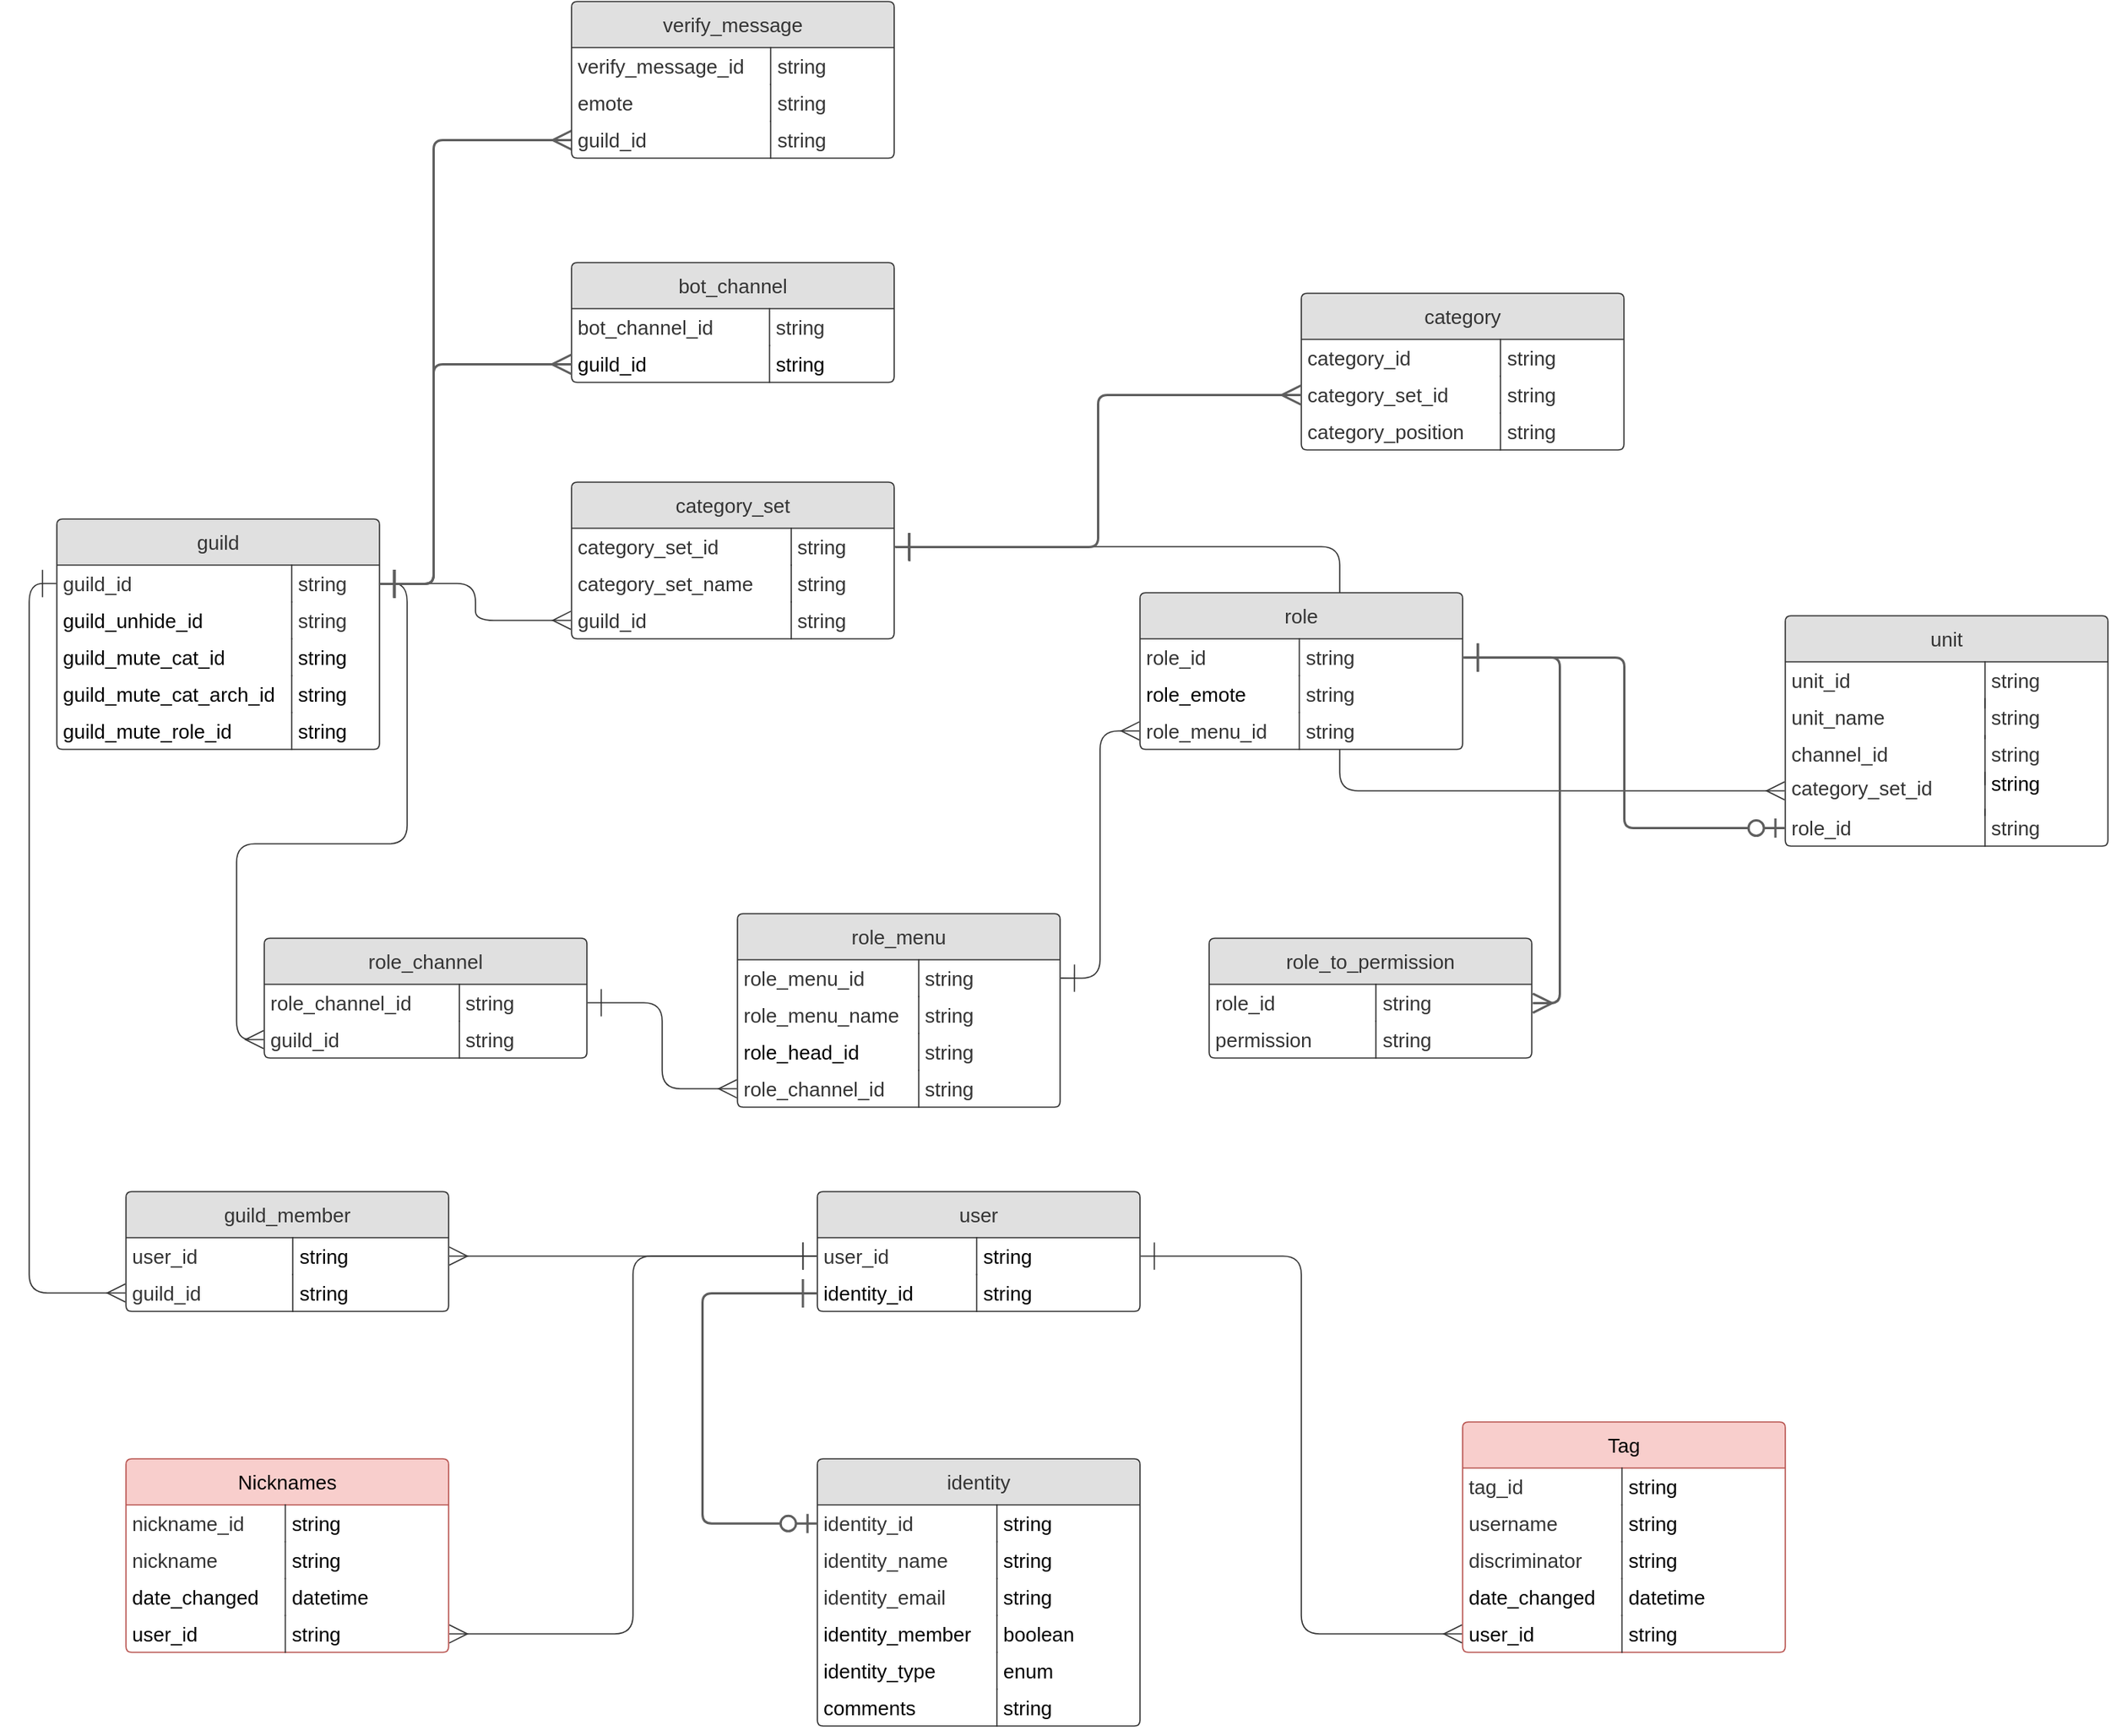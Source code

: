 <mxfile version="14.9.2" type="github">
  <diagram name="Page-1" id="c4acf3e9-155e-7222-9cf6-157b1a14988f">
    <mxGraphModel dx="2523" dy="2041" grid="1" gridSize="10" guides="1" tooltips="1" connect="1" arrows="1" fold="1" page="1" pageScale="1" pageWidth="850" pageHeight="1100" background="none" math="0" shadow="0">
      <root>
        <mxCell id="0" />
        <mxCell id="1" parent="0" />
        <mxCell id="hk54LcSmm6NopDitDCXq-1" value="unit" style="html=1;overflow=block;blockSpacing=1;whiteSpace=wrap;swimlane;resizeParent=1;resizeParentMax=0;resizeLast=0;collapsible=0;marginBottom=0;fontStyle=0;swimlaneFillColor=#ffffff;startSize=30;whiteSpace=wrap;fontSize=13;fontColor=#333333;align=center;fillColor=#e0e0e0;whiteSpace=wrap;spacing=0;strokeColor=#333333;strokeOpacity=100;fillOpacity=100;rounded=1;absoluteArcSize=1;arcSize=7.5;strokeWidth=0.8;" vertex="1" parent="1">
          <mxGeometry x="1110" y="180" width="210" height="150" as="geometry" />
        </mxCell>
        <mxCell id="hk54LcSmm6NopDitDCXq-2" value="unit_id" style="strokeColor=none;part=1;resizeHeight=0;align=left;verticalAlign=top;spacingLeft=4;spacingRight=4;overflow=hidden;rotatable=0;points=[[0,0.5],[1,0.5]];portConstraint=eastwest;whiteSpace=wrap;swimlaneFillColor=#ffffff;whiteSpace=wrap;fontSize=13;fontColor=#333333;fillColor=none;strokeOpacity=100;fillOpacity=100;whiteSpace=wrap;spacing=0;rounded=1;absoluteArcSize=1;arcSize=7.5;strokeWidth=0.8;" vertex="1" parent="hk54LcSmm6NopDitDCXq-1">
          <mxGeometry y="30" width="130" height="20" as="geometry" />
        </mxCell>
        <mxCell id="hk54LcSmm6NopDitDCXq-3" value="string" style="shape=partialRectangle;top=0;right=0;bottom=0;part=1;resizeHeight=0;align=left;verticalAlign=top;spacingLeft=4;spacingRight=4;overflow=hidden;rotatable=0;points=[[0,0.5],[1,0.5]];portConstraint=eastwest;whiteSpace=wrap;swimlaneFillColor=#ffffff;whiteSpace=wrap;fontSize=13;fontColor=#333333;fillColor=none;strokeOpacity=100;fillOpacity=100;whiteSpace=wrap;spacing=0;strokeColor=#333333;rounded=1;absoluteArcSize=1;arcSize=7.5;strokeWidth=0.8;" vertex="1" parent="hk54LcSmm6NopDitDCXq-1">
          <mxGeometry x="130" y="30" width="80" height="30" as="geometry" />
        </mxCell>
        <mxCell id="hk54LcSmm6NopDitDCXq-4" value="unit_name" style="strokeColor=none;part=1;resizeHeight=0;align=left;verticalAlign=top;spacingLeft=4;spacingRight=4;overflow=hidden;rotatable=0;points=[[0,0.5],[1,0.5]];portConstraint=eastwest;whiteSpace=wrap;swimlaneFillColor=#ffffff;whiteSpace=wrap;fontSize=13;fontColor=#333333;fillColor=none;strokeOpacity=100;fillOpacity=100;whiteSpace=wrap;spacing=0;rounded=1;absoluteArcSize=1;arcSize=7.5;strokeWidth=0.8;" vertex="1" parent="hk54LcSmm6NopDitDCXq-1">
          <mxGeometry y="54" width="130" height="26" as="geometry" />
        </mxCell>
        <mxCell id="hk54LcSmm6NopDitDCXq-5" value="string" style="shape=partialRectangle;top=0;right=0;bottom=0;part=1;resizeHeight=0;align=left;verticalAlign=top;spacingLeft=4;spacingRight=4;overflow=hidden;rotatable=0;points=[[0,0.5],[1,0.5]];portConstraint=eastwest;whiteSpace=wrap;swimlaneFillColor=#ffffff;whiteSpace=wrap;fontSize=13;fontColor=#333333;fillColor=none;strokeOpacity=100;fillOpacity=100;whiteSpace=wrap;spacing=0;strokeColor=#333333;rounded=1;absoluteArcSize=1;arcSize=7.5;strokeWidth=0.8;" vertex="1" parent="hk54LcSmm6NopDitDCXq-1">
          <mxGeometry x="130" y="54" width="80" height="26" as="geometry" />
        </mxCell>
        <mxCell id="hk54LcSmm6NopDitDCXq-6" value="channel_id" style="strokeColor=none;part=1;resizeHeight=0;align=left;verticalAlign=top;spacingLeft=4;spacingRight=4;overflow=hidden;rotatable=0;points=[[0,0.5],[1,0.5]];portConstraint=eastwest;whiteSpace=wrap;swimlaneFillColor=#ffffff;whiteSpace=wrap;fontSize=13;fontColor=#333333;fillColor=none;strokeOpacity=100;fillOpacity=100;whiteSpace=wrap;spacing=0;rounded=1;absoluteArcSize=1;arcSize=7.5;strokeWidth=0.8;" vertex="1" parent="hk54LcSmm6NopDitDCXq-1">
          <mxGeometry y="78" width="130" height="22" as="geometry" />
        </mxCell>
        <mxCell id="hk54LcSmm6NopDitDCXq-7" value="string" style="shape=partialRectangle;top=0;right=0;bottom=0;part=1;resizeHeight=0;align=left;verticalAlign=top;spacingLeft=4;spacingRight=4;overflow=hidden;rotatable=0;points=[[0,0.5],[1,0.5]];portConstraint=eastwest;whiteSpace=wrap;swimlaneFillColor=#ffffff;whiteSpace=wrap;fontSize=13;fontColor=#333333;fillColor=none;strokeOpacity=100;fillOpacity=100;whiteSpace=wrap;spacing=0;strokeColor=#333333;rounded=1;absoluteArcSize=1;arcSize=7.5;strokeWidth=0.8;" vertex="1" parent="hk54LcSmm6NopDitDCXq-1">
          <mxGeometry x="130" y="78" width="80" height="32" as="geometry" />
        </mxCell>
        <mxCell id="hk54LcSmm6NopDitDCXq-8" value="&lt;div style=&quot;display: flex; justify-content: center; text-align: center; align-items: baseline; font-size: 0; line-height: 1.25;margin-top: -2px;&quot;&gt;&lt;span&gt;&lt;span style=&quot;font-size:13px;color:#333333;&quot;&gt;category_set&lt;/span&gt;&lt;span style=&quot;font-size:13px;&quot;&gt;_id&lt;/span&gt;&lt;/span&gt;&lt;/div&gt;" style="strokeColor=none;part=1;resizeHeight=0;align=left;verticalAlign=top;spacingLeft=4;spacingRight=4;overflow=hidden;rotatable=0;points=[[0,0.5],[1,0.5]];portConstraint=eastwest;whiteSpace=wrap;swimlaneFillColor=#ffffff;whiteSpace=wrap;fontSize=13;fontColor=#333333;fillColor=none;strokeOpacity=100;fillOpacity=100;whiteSpace=wrap;html=1;fontSize=13;spacing=0;rounded=1;absoluteArcSize=1;arcSize=7.5;strokeWidth=0.8;" vertex="1" parent="hk54LcSmm6NopDitDCXq-1">
          <mxGeometry y="102" width="130" height="28" as="geometry" />
        </mxCell>
        <mxCell id="hk54LcSmm6NopDitDCXq-9" value="string" style="shape=partialRectangle;top=0;right=0;bottom=0;part=1;resizeHeight=0;align=left;verticalAlign=top;spacingLeft=4;spacingRight=4;overflow=hidden;rotatable=0;points=[[0,0.5],[1,0.5]];portConstraint=eastwest;whiteSpace=wrap;swimlaneFillColor=#ffffff;whiteSpace=wrap;overflow=block;blockSpacing=1;html=1;fontSize=13;fillColor=none;strokeOpacity=100;fillOpacity=100;whiteSpace=wrap;spacing=0;strokeColor=#333333;rounded=1;absoluteArcSize=1;arcSize=7.5;strokeWidth=0.8;" vertex="1" parent="hk54LcSmm6NopDitDCXq-1">
          <mxGeometry x="130" y="102" width="80" height="28" as="geometry" />
        </mxCell>
        <mxCell id="hk54LcSmm6NopDitDCXq-10" value="role_id" style="strokeColor=none;part=1;resizeHeight=0;align=left;verticalAlign=top;spacingLeft=4;spacingRight=4;overflow=hidden;rotatable=0;points=[[0,0.5],[1,0.5]];portConstraint=eastwest;whiteSpace=wrap;swimlaneFillColor=#ffffff;whiteSpace=wrap;fontSize=13;fontColor=#333333;fillColor=none;strokeOpacity=100;fillOpacity=100;whiteSpace=wrap;spacing=0;rounded=1;absoluteArcSize=1;arcSize=7.5;strokeWidth=0.8;" vertex="1" parent="hk54LcSmm6NopDitDCXq-1">
          <mxGeometry y="126" width="130" height="24" as="geometry" />
        </mxCell>
        <mxCell id="hk54LcSmm6NopDitDCXq-11" value="string" style="shape=partialRectangle;top=0;right=0;bottom=0;part=1;resizeHeight=0;align=left;verticalAlign=top;spacingLeft=4;spacingRight=4;overflow=hidden;rotatable=0;points=[[0,0.5],[1,0.5]];portConstraint=eastwest;whiteSpace=wrap;swimlaneFillColor=#ffffff;whiteSpace=wrap;fontSize=13;fontColor=#333333;fillColor=none;strokeOpacity=100;fillOpacity=100;whiteSpace=wrap;spacing=0;strokeColor=#333333;rounded=1;absoluteArcSize=1;arcSize=7.5;strokeWidth=0.8;" vertex="1" parent="hk54LcSmm6NopDitDCXq-1">
          <mxGeometry x="130" y="126" width="80" height="24" as="geometry" />
        </mxCell>
        <mxCell id="hk54LcSmm6NopDitDCXq-12" value="guild" style="html=1;overflow=block;blockSpacing=1;whiteSpace=wrap;swimlane;resizeParent=1;resizeParentMax=0;resizeLast=0;collapsible=0;marginBottom=0;fontStyle=0;swimlaneFillColor=#ffffff;startSize=30;whiteSpace=wrap;fontSize=13;fontColor=#333333;align=center;fillColor=#e0e0e0;whiteSpace=wrap;spacing=0;strokeColor=#333333;strokeOpacity=100;fillOpacity=100;rounded=1;absoluteArcSize=1;arcSize=7.5;strokeWidth=0.8;" vertex="1" parent="1">
          <mxGeometry x="-15" y="117" width="210" height="150" as="geometry" />
        </mxCell>
        <mxCell id="hk54LcSmm6NopDitDCXq-13" value="guild_id" style="strokeColor=none;part=1;resizeHeight=0;align=left;verticalAlign=top;spacingLeft=4;spacingRight=4;overflow=hidden;rotatable=0;points=[[0,0.5],[1,0.5]];portConstraint=eastwest;whiteSpace=wrap;swimlaneFillColor=#ffffff;whiteSpace=wrap;fontSize=13;fontColor=#333333;fillColor=none;strokeOpacity=100;fillOpacity=100;whiteSpace=wrap;spacing=0;rounded=1;absoluteArcSize=1;arcSize=7.5;strokeWidth=0.8;" vertex="1" parent="hk54LcSmm6NopDitDCXq-12">
          <mxGeometry y="30" width="152.85" height="24" as="geometry" />
        </mxCell>
        <mxCell id="hk54LcSmm6NopDitDCXq-14" value="string" style="shape=partialRectangle;top=0;right=0;bottom=0;part=1;resizeHeight=0;align=left;verticalAlign=top;spacingLeft=4;spacingRight=4;overflow=hidden;rotatable=0;points=[[0,0.5],[1,0.5]];portConstraint=eastwest;whiteSpace=wrap;swimlaneFillColor=#ffffff;whiteSpace=wrap;fontSize=13;fontColor=#333333;fillColor=none;strokeOpacity=100;fillOpacity=100;whiteSpace=wrap;spacing=0;strokeColor=#333333;rounded=1;absoluteArcSize=1;arcSize=7.5;strokeWidth=0.8;" vertex="1" parent="hk54LcSmm6NopDitDCXq-12">
          <mxGeometry x="152.85" y="30" width="57.15" height="24" as="geometry" />
        </mxCell>
        <mxCell id="hk54LcSmm6NopDitDCXq-15" value="guild_unhide_id" style="strokeColor=none;part=1;resizeHeight=0;align=left;verticalAlign=top;spacingLeft=4;spacingRight=4;overflow=hidden;rotatable=0;points=[[0,0.5],[1,0.5]];portConstraint=eastwest;whiteSpace=wrap;swimlaneFillColor=#ffffff;whiteSpace=wrap;fontSize=13;fillColor=none;strokeOpacity=100;fillOpacity=100;whiteSpace=wrap;spacing=0;rounded=1;absoluteArcSize=1;arcSize=7.5;strokeWidth=0.8;" vertex="1" parent="hk54LcSmm6NopDitDCXq-12">
          <mxGeometry y="54" width="152.85" height="24" as="geometry" />
        </mxCell>
        <mxCell id="hk54LcSmm6NopDitDCXq-16" value="string" style="shape=partialRectangle;top=0;right=0;bottom=0;part=1;resizeHeight=0;align=left;verticalAlign=top;spacingLeft=4;spacingRight=4;overflow=hidden;rotatable=0;points=[[0,0.5],[1,0.5]];portConstraint=eastwest;whiteSpace=wrap;swimlaneFillColor=#ffffff;whiteSpace=wrap;fontSize=13;fontColor=#333333;fillColor=none;strokeOpacity=100;fillOpacity=100;whiteSpace=wrap;spacing=0;strokeColor=#333333;rounded=1;absoluteArcSize=1;arcSize=7.5;strokeWidth=0.8;" vertex="1" parent="hk54LcSmm6NopDitDCXq-12">
          <mxGeometry x="152.85" y="54" width="57.15" height="24" as="geometry" />
        </mxCell>
        <mxCell id="hk54LcSmm6NopDitDCXq-17" value="guild_mute_cat_id" style="strokeColor=none;part=1;resizeHeight=0;align=left;verticalAlign=top;spacingLeft=4;spacingRight=4;overflow=hidden;rotatable=0;points=[[0,0.5],[1,0.5]];portConstraint=eastwest;whiteSpace=wrap;swimlaneFillColor=#ffffff;whiteSpace=wrap;fontSize=13;fillColor=none;strokeOpacity=100;fillOpacity=100;whiteSpace=wrap;spacing=0;rounded=1;absoluteArcSize=1;arcSize=7.5;strokeWidth=0.8;" vertex="1" parent="hk54LcSmm6NopDitDCXq-12">
          <mxGeometry y="78" width="152.85" height="24" as="geometry" />
        </mxCell>
        <mxCell id="hk54LcSmm6NopDitDCXq-18" value="string" style="shape=partialRectangle;top=0;right=0;bottom=0;part=1;resizeHeight=0;align=left;verticalAlign=top;spacingLeft=4;spacingRight=4;overflow=hidden;rotatable=0;points=[[0,0.5],[1,0.5]];portConstraint=eastwest;whiteSpace=wrap;swimlaneFillColor=#ffffff;whiteSpace=wrap;fontSize=13;fillColor=none;strokeOpacity=100;fillOpacity=100;whiteSpace=wrap;spacing=0;strokeColor=#333333;rounded=1;absoluteArcSize=1;arcSize=7.5;strokeWidth=0.8;" vertex="1" parent="hk54LcSmm6NopDitDCXq-12">
          <mxGeometry x="152.85" y="78" width="57.15" height="24" as="geometry" />
        </mxCell>
        <mxCell id="hk54LcSmm6NopDitDCXq-19" value="guild_mute_cat_arch_id" style="strokeColor=none;part=1;resizeHeight=0;align=left;verticalAlign=top;spacingLeft=4;spacingRight=4;overflow=hidden;rotatable=0;points=[[0,0.5],[1,0.5]];portConstraint=eastwest;whiteSpace=wrap;swimlaneFillColor=#ffffff;whiteSpace=wrap;fontSize=13;fillColor=none;strokeOpacity=100;fillOpacity=100;whiteSpace=wrap;spacing=0;rounded=1;absoluteArcSize=1;arcSize=7.5;strokeWidth=0.8;" vertex="1" parent="hk54LcSmm6NopDitDCXq-12">
          <mxGeometry y="102" width="152.85" height="24" as="geometry" />
        </mxCell>
        <mxCell id="hk54LcSmm6NopDitDCXq-20" value="string" style="shape=partialRectangle;top=0;right=0;bottom=0;part=1;resizeHeight=0;align=left;verticalAlign=top;spacingLeft=4;spacingRight=4;overflow=hidden;rotatable=0;points=[[0,0.5],[1,0.5]];portConstraint=eastwest;whiteSpace=wrap;swimlaneFillColor=#ffffff;whiteSpace=wrap;fontSize=13;fillColor=none;strokeOpacity=100;fillOpacity=100;whiteSpace=wrap;spacing=0;strokeColor=#333333;rounded=1;absoluteArcSize=1;arcSize=7.5;strokeWidth=0.8;" vertex="1" parent="hk54LcSmm6NopDitDCXq-12">
          <mxGeometry x="152.85" y="102" width="57.15" height="24" as="geometry" />
        </mxCell>
        <mxCell id="hk54LcSmm6NopDitDCXq-21" value="guild_mute_role_id" style="strokeColor=none;part=1;resizeHeight=0;align=left;verticalAlign=top;spacingLeft=4;spacingRight=4;overflow=hidden;rotatable=0;points=[[0,0.5],[1,0.5]];portConstraint=eastwest;whiteSpace=wrap;swimlaneFillColor=#ffffff;whiteSpace=wrap;fontSize=13;fillColor=none;strokeOpacity=100;fillOpacity=100;whiteSpace=wrap;spacing=0;rounded=1;absoluteArcSize=1;arcSize=7.5;strokeWidth=0.8;" vertex="1" parent="hk54LcSmm6NopDitDCXq-12">
          <mxGeometry y="126" width="152.85" height="24" as="geometry" />
        </mxCell>
        <mxCell id="hk54LcSmm6NopDitDCXq-22" value="string" style="shape=partialRectangle;top=0;right=0;bottom=0;part=1;resizeHeight=0;align=left;verticalAlign=top;spacingLeft=4;spacingRight=4;overflow=hidden;rotatable=0;points=[[0,0.5],[1,0.5]];portConstraint=eastwest;whiteSpace=wrap;swimlaneFillColor=#ffffff;whiteSpace=wrap;fontSize=13;fillColor=none;strokeOpacity=100;fillOpacity=100;whiteSpace=wrap;spacing=0;strokeColor=#333333;rounded=1;absoluteArcSize=1;arcSize=7.5;strokeWidth=0.8;" vertex="1" parent="hk54LcSmm6NopDitDCXq-12">
          <mxGeometry x="152.85" y="126" width="57.15" height="24" as="geometry" />
        </mxCell>
        <mxCell id="hk54LcSmm6NopDitDCXq-23" value="category_set" style="html=1;overflow=block;blockSpacing=1;whiteSpace=wrap;swimlane;resizeParent=1;resizeParentMax=0;resizeLast=0;collapsible=0;marginBottom=0;fontStyle=0;swimlaneFillColor=#ffffff;startSize=30;whiteSpace=wrap;fontSize=13;fontColor=#333333;align=center;fillColor=#e0e0e0;whiteSpace=wrap;spacing=0;strokeColor=#333333;strokeOpacity=100;fillOpacity=100;rounded=1;absoluteArcSize=1;arcSize=7.5;strokeWidth=0.8;" vertex="1" parent="1">
          <mxGeometry x="320" y="93" width="210" height="102" as="geometry" />
        </mxCell>
        <mxCell id="hk54LcSmm6NopDitDCXq-24" value="category_set_id" style="strokeColor=none;part=1;resizeHeight=0;align=left;verticalAlign=top;spacingLeft=4;spacingRight=4;overflow=hidden;rotatable=0;points=[[0,0.5],[1,0.5]];portConstraint=eastwest;whiteSpace=wrap;swimlaneFillColor=#ffffff;whiteSpace=wrap;fontSize=13;fontColor=#333333;fillColor=none;strokeOpacity=100;fillOpacity=100;whiteSpace=wrap;spacing=0;rounded=1;absoluteArcSize=1;arcSize=7.5;strokeWidth=0.8;" vertex="1" parent="hk54LcSmm6NopDitDCXq-23">
          <mxGeometry y="30" width="143.0" height="24" as="geometry" />
        </mxCell>
        <mxCell id="hk54LcSmm6NopDitDCXq-25" value="string" style="shape=partialRectangle;top=0;right=0;bottom=0;part=1;resizeHeight=0;align=left;verticalAlign=top;spacingLeft=4;spacingRight=4;overflow=hidden;rotatable=0;points=[[0,0.5],[1,0.5]];portConstraint=eastwest;whiteSpace=wrap;swimlaneFillColor=#ffffff;whiteSpace=wrap;fontSize=13;fontColor=#333333;fillColor=none;strokeOpacity=100;fillOpacity=100;whiteSpace=wrap;spacing=0;strokeColor=#333333;rounded=1;absoluteArcSize=1;arcSize=7.5;strokeWidth=0.8;" vertex="1" parent="hk54LcSmm6NopDitDCXq-23">
          <mxGeometry x="143.0" y="30" width="67.0" height="24" as="geometry" />
        </mxCell>
        <mxCell id="hk54LcSmm6NopDitDCXq-26" value="category_set_name" style="strokeColor=none;part=1;resizeHeight=0;align=left;verticalAlign=top;spacingLeft=4;spacingRight=4;overflow=hidden;rotatable=0;points=[[0,0.5],[1,0.5]];portConstraint=eastwest;whiteSpace=wrap;swimlaneFillColor=#ffffff;whiteSpace=wrap;fontSize=13;fontColor=#333333;fillColor=none;strokeOpacity=100;fillOpacity=100;whiteSpace=wrap;spacing=0;rounded=1;absoluteArcSize=1;arcSize=7.5;strokeWidth=0.8;" vertex="1" parent="hk54LcSmm6NopDitDCXq-23">
          <mxGeometry y="54" width="143.0" height="24" as="geometry" />
        </mxCell>
        <mxCell id="hk54LcSmm6NopDitDCXq-27" value="string" style="shape=partialRectangle;top=0;right=0;bottom=0;part=1;resizeHeight=0;align=left;verticalAlign=top;spacingLeft=4;spacingRight=4;overflow=hidden;rotatable=0;points=[[0,0.5],[1,0.5]];portConstraint=eastwest;whiteSpace=wrap;swimlaneFillColor=#ffffff;whiteSpace=wrap;fontSize=13;fontColor=#333333;fillColor=none;strokeOpacity=100;fillOpacity=100;whiteSpace=wrap;spacing=0;strokeColor=#333333;rounded=1;absoluteArcSize=1;arcSize=7.5;strokeWidth=0.8;" vertex="1" parent="hk54LcSmm6NopDitDCXq-23">
          <mxGeometry x="143.0" y="54" width="67.0" height="24" as="geometry" />
        </mxCell>
        <mxCell id="hk54LcSmm6NopDitDCXq-28" value="guild_id" style="strokeColor=none;part=1;resizeHeight=0;align=left;verticalAlign=top;spacingLeft=4;spacingRight=4;overflow=hidden;rotatable=0;points=[[0,0.5],[1,0.5]];portConstraint=eastwest;whiteSpace=wrap;swimlaneFillColor=#ffffff;whiteSpace=wrap;fontSize=13;fontColor=#333333;fillColor=none;strokeOpacity=100;fillOpacity=100;whiteSpace=wrap;spacing=0;rounded=1;absoluteArcSize=1;arcSize=7.5;strokeWidth=0.8;" vertex="1" parent="hk54LcSmm6NopDitDCXq-23">
          <mxGeometry y="78" width="143.0" height="24" as="geometry" />
        </mxCell>
        <mxCell id="hk54LcSmm6NopDitDCXq-29" value="string" style="shape=partialRectangle;top=0;right=0;bottom=0;part=1;resizeHeight=0;align=left;verticalAlign=top;spacingLeft=4;spacingRight=4;overflow=hidden;rotatable=0;points=[[0,0.5],[1,0.5]];portConstraint=eastwest;whiteSpace=wrap;swimlaneFillColor=#ffffff;whiteSpace=wrap;fontSize=13;fontColor=#333333;fillColor=none;strokeOpacity=100;fillOpacity=100;whiteSpace=wrap;spacing=0;strokeColor=#333333;rounded=1;absoluteArcSize=1;arcSize=7.5;strokeWidth=0.8;" vertex="1" parent="hk54LcSmm6NopDitDCXq-23">
          <mxGeometry x="143.0" y="78" width="67.0" height="24" as="geometry" />
        </mxCell>
        <UserObject label="" lucidchartObjectId="LHTUyw~_hFOe" id="hk54LcSmm6NopDitDCXq-30">
          <mxCell style="html=1;jettySize=18;whiteSpace=wrap;fontSize=13;strokeColor=#333333;strokeOpacity=100;strokeWidth=0.8;rounded=1;arcSize=24;edgeStyle=orthogonalEdgeStyle;startArrow=ERone;startSize=16;;endArrow=ERmany;endSize=10;;exitX=1.002;exitY=0.28;exitPerimeter=0;entryX=-0.002;entryY=0.882;entryPerimeter=0;" edge="1" parent="1" source="hk54LcSmm6NopDitDCXq-12" target="hk54LcSmm6NopDitDCXq-23">
            <mxGeometry width="100" height="100" relative="1" as="geometry">
              <Array as="points" />
            </mxGeometry>
          </mxCell>
        </UserObject>
        <UserObject label="" lucidchartObjectId="LHTU71N6wl_G" id="hk54LcSmm6NopDitDCXq-31">
          <mxCell style="html=1;jettySize=18;whiteSpace=wrap;fontSize=13;strokeColor=#333333;strokeOpacity=100;strokeWidth=0.8;rounded=1;arcSize=24;edgeStyle=orthogonalEdgeStyle;startArrow=ERone;startSize=16;;endArrow=ERmany;endSize=10;;exitX=1.002;exitY=0.412;exitPerimeter=0;entryX=-0.002;entryY=0.76;entryPerimeter=0;" edge="1" parent="1" source="hk54LcSmm6NopDitDCXq-23" target="hk54LcSmm6NopDitDCXq-1">
            <mxGeometry width="100" height="100" relative="1" as="geometry">
              <Array as="points" />
            </mxGeometry>
          </mxCell>
        </UserObject>
        <mxCell id="hk54LcSmm6NopDitDCXq-32" value="role_channel" style="html=1;overflow=block;blockSpacing=1;whiteSpace=wrap;swimlane;resizeParent=1;resizeParentMax=0;resizeLast=0;collapsible=0;marginBottom=0;fontStyle=0;swimlaneFillColor=#ffffff;startSize=30;whiteSpace=wrap;fontSize=13;fontColor=#333333;align=center;fillColor=#e0e0e0;whiteSpace=wrap;spacing=0;strokeColor=#333333;strokeOpacity=100;fillOpacity=100;rounded=1;absoluteArcSize=1;arcSize=7.5;strokeWidth=0.8;" vertex="1" parent="1">
          <mxGeometry x="120" y="390" width="210" height="78" as="geometry" />
        </mxCell>
        <mxCell id="hk54LcSmm6NopDitDCXq-33" value="role_channel_id" style="strokeColor=none;part=1;resizeHeight=0;align=left;verticalAlign=top;spacingLeft=4;spacingRight=4;overflow=hidden;rotatable=0;points=[[0,0.5],[1,0.5]];portConstraint=eastwest;whiteSpace=wrap;swimlaneFillColor=#ffffff;whiteSpace=wrap;fontSize=13;fontColor=#333333;fillColor=none;strokeOpacity=100;fillOpacity=100;whiteSpace=wrap;spacing=0;rounded=1;absoluteArcSize=1;arcSize=7.5;strokeWidth=0.8;" vertex="1" parent="hk54LcSmm6NopDitDCXq-32">
          <mxGeometry y="30" width="127.0" height="24" as="geometry" />
        </mxCell>
        <mxCell id="hk54LcSmm6NopDitDCXq-34" value="string" style="shape=partialRectangle;top=0;right=0;bottom=0;part=1;resizeHeight=0;align=left;verticalAlign=top;spacingLeft=4;spacingRight=4;overflow=hidden;rotatable=0;points=[[0,0.5],[1,0.5]];portConstraint=eastwest;whiteSpace=wrap;swimlaneFillColor=#ffffff;whiteSpace=wrap;fontSize=13;fontColor=#333333;fillColor=none;strokeOpacity=100;fillOpacity=100;whiteSpace=wrap;spacing=0;strokeColor=#333333;rounded=1;absoluteArcSize=1;arcSize=7.5;strokeWidth=0.8;" vertex="1" parent="hk54LcSmm6NopDitDCXq-32">
          <mxGeometry x="127.0" y="30" width="83.0" height="24" as="geometry" />
        </mxCell>
        <mxCell id="hk54LcSmm6NopDitDCXq-35" value="guild_id" style="strokeColor=none;part=1;resizeHeight=0;align=left;verticalAlign=top;spacingLeft=4;spacingRight=4;overflow=hidden;rotatable=0;points=[[0,0.5],[1,0.5]];portConstraint=eastwest;whiteSpace=wrap;swimlaneFillColor=#ffffff;whiteSpace=wrap;fontSize=13;fontColor=#333333;fillColor=none;strokeOpacity=100;fillOpacity=100;whiteSpace=wrap;spacing=0;rounded=1;absoluteArcSize=1;arcSize=7.5;strokeWidth=0.8;" vertex="1" parent="hk54LcSmm6NopDitDCXq-32">
          <mxGeometry y="54" width="127.0" height="24" as="geometry" />
        </mxCell>
        <mxCell id="hk54LcSmm6NopDitDCXq-36" value="string" style="shape=partialRectangle;top=0;right=0;bottom=0;part=1;resizeHeight=0;align=left;verticalAlign=top;spacingLeft=4;spacingRight=4;overflow=hidden;rotatable=0;points=[[0,0.5],[1,0.5]];portConstraint=eastwest;whiteSpace=wrap;swimlaneFillColor=#ffffff;whiteSpace=wrap;fontSize=13;fontColor=#333333;fillColor=none;strokeOpacity=100;fillOpacity=100;whiteSpace=wrap;spacing=0;strokeColor=#333333;rounded=1;absoluteArcSize=1;arcSize=7.5;strokeWidth=0.8;" vertex="1" parent="hk54LcSmm6NopDitDCXq-32">
          <mxGeometry x="127.0" y="54" width="83.0" height="24" as="geometry" />
        </mxCell>
        <mxCell id="hk54LcSmm6NopDitDCXq-37" value="role_menu" style="html=1;overflow=block;blockSpacing=1;whiteSpace=wrap;swimlane;resizeParent=1;resizeParentMax=0;resizeLast=0;collapsible=0;marginBottom=0;fontStyle=0;swimlaneFillColor=#ffffff;startSize=30;whiteSpace=wrap;fontSize=13;fontColor=#333333;align=center;fillColor=#e0e0e0;whiteSpace=wrap;spacing=0;strokeColor=#333333;strokeOpacity=100;fillOpacity=100;rounded=1;absoluteArcSize=1;arcSize=7.5;strokeWidth=0.8;" vertex="1" parent="1">
          <mxGeometry x="428" y="374" width="210" height="126" as="geometry" />
        </mxCell>
        <mxCell id="hk54LcSmm6NopDitDCXq-38" value="role_menu_id" style="strokeColor=none;part=1;resizeHeight=0;align=left;verticalAlign=top;spacingLeft=4;spacingRight=4;overflow=hidden;rotatable=0;points=[[0,0.5],[1,0.5]];portConstraint=eastwest;whiteSpace=wrap;swimlaneFillColor=#ffffff;whiteSpace=wrap;fontSize=13;fontColor=#333333;fillColor=none;strokeOpacity=100;fillOpacity=100;whiteSpace=wrap;spacing=0;rounded=1;absoluteArcSize=1;arcSize=7.5;strokeWidth=0.8;" vertex="1" parent="hk54LcSmm6NopDitDCXq-37">
          <mxGeometry y="30" width="118.0" height="24" as="geometry" />
        </mxCell>
        <mxCell id="hk54LcSmm6NopDitDCXq-39" value="string" style="shape=partialRectangle;top=0;right=0;bottom=0;part=1;resizeHeight=0;align=left;verticalAlign=top;spacingLeft=4;spacingRight=4;overflow=hidden;rotatable=0;points=[[0,0.5],[1,0.5]];portConstraint=eastwest;whiteSpace=wrap;swimlaneFillColor=#ffffff;whiteSpace=wrap;fontSize=13;fontColor=#333333;fillColor=none;strokeOpacity=100;fillOpacity=100;whiteSpace=wrap;spacing=0;strokeColor=#333333;rounded=1;absoluteArcSize=1;arcSize=7.5;strokeWidth=0.8;" vertex="1" parent="hk54LcSmm6NopDitDCXq-37">
          <mxGeometry x="118.0" y="30" width="92.0" height="24" as="geometry" />
        </mxCell>
        <mxCell id="hk54LcSmm6NopDitDCXq-40" value="role_menu_name" style="strokeColor=none;part=1;resizeHeight=0;align=left;verticalAlign=top;spacingLeft=4;spacingRight=4;overflow=hidden;rotatable=0;points=[[0,0.5],[1,0.5]];portConstraint=eastwest;whiteSpace=wrap;swimlaneFillColor=#ffffff;whiteSpace=wrap;fontSize=13;fontColor=#333333;fillColor=none;strokeOpacity=100;fillOpacity=100;whiteSpace=wrap;spacing=0;rounded=1;absoluteArcSize=1;arcSize=7.5;strokeWidth=0.8;" vertex="1" parent="hk54LcSmm6NopDitDCXq-37">
          <mxGeometry y="54" width="118.0" height="24" as="geometry" />
        </mxCell>
        <mxCell id="hk54LcSmm6NopDitDCXq-41" value="string" style="shape=partialRectangle;top=0;right=0;bottom=0;part=1;resizeHeight=0;align=left;verticalAlign=top;spacingLeft=4;spacingRight=4;overflow=hidden;rotatable=0;points=[[0,0.5],[1,0.5]];portConstraint=eastwest;whiteSpace=wrap;swimlaneFillColor=#ffffff;whiteSpace=wrap;fontSize=13;fontColor=#333333;fillColor=none;strokeOpacity=100;fillOpacity=100;whiteSpace=wrap;spacing=0;strokeColor=#333333;rounded=1;absoluteArcSize=1;arcSize=7.5;strokeWidth=0.8;" vertex="1" parent="hk54LcSmm6NopDitDCXq-37">
          <mxGeometry x="118.0" y="54" width="92.0" height="24" as="geometry" />
        </mxCell>
        <mxCell id="hk54LcSmm6NopDitDCXq-42" value="role_head_id" style="strokeColor=none;part=1;resizeHeight=0;align=left;verticalAlign=top;spacingLeft=4;spacingRight=4;overflow=hidden;rotatable=0;points=[[0,0.5],[1,0.5]];portConstraint=eastwest;whiteSpace=wrap;swimlaneFillColor=#ffffff;whiteSpace=wrap;fontSize=13;fillColor=none;strokeOpacity=100;fillOpacity=100;whiteSpace=wrap;spacing=0;rounded=1;absoluteArcSize=1;arcSize=7.5;strokeWidth=0.8;" vertex="1" parent="hk54LcSmm6NopDitDCXq-37">
          <mxGeometry y="78" width="118.0" height="24" as="geometry" />
        </mxCell>
        <mxCell id="hk54LcSmm6NopDitDCXq-43" value="string" style="shape=partialRectangle;top=0;right=0;bottom=0;part=1;resizeHeight=0;align=left;verticalAlign=top;spacingLeft=4;spacingRight=4;overflow=hidden;rotatable=0;points=[[0,0.5],[1,0.5]];portConstraint=eastwest;whiteSpace=wrap;swimlaneFillColor=#ffffff;whiteSpace=wrap;fontSize=13;fontColor=#333333;fillColor=none;strokeOpacity=100;fillOpacity=100;whiteSpace=wrap;spacing=0;strokeColor=#333333;rounded=1;absoluteArcSize=1;arcSize=7.5;strokeWidth=0.8;" vertex="1" parent="hk54LcSmm6NopDitDCXq-37">
          <mxGeometry x="118.0" y="78" width="92.0" height="24" as="geometry" />
        </mxCell>
        <mxCell id="hk54LcSmm6NopDitDCXq-44" value="role_channel_id" style="strokeColor=none;part=1;resizeHeight=0;align=left;verticalAlign=top;spacingLeft=4;spacingRight=4;overflow=hidden;rotatable=0;points=[[0,0.5],[1,0.5]];portConstraint=eastwest;whiteSpace=wrap;swimlaneFillColor=#ffffff;whiteSpace=wrap;fontSize=13;fontColor=#333333;fillColor=none;strokeOpacity=100;fillOpacity=100;whiteSpace=wrap;spacing=0;rounded=1;absoluteArcSize=1;arcSize=7.5;strokeWidth=0.8;" vertex="1" parent="hk54LcSmm6NopDitDCXq-37">
          <mxGeometry y="102" width="118.0" height="24" as="geometry" />
        </mxCell>
        <mxCell id="hk54LcSmm6NopDitDCXq-45" value="string" style="shape=partialRectangle;top=0;right=0;bottom=0;part=1;resizeHeight=0;align=left;verticalAlign=top;spacingLeft=4;spacingRight=4;overflow=hidden;rotatable=0;points=[[0,0.5],[1,0.5]];portConstraint=eastwest;whiteSpace=wrap;swimlaneFillColor=#ffffff;whiteSpace=wrap;fontSize=13;fontColor=#333333;fillColor=none;strokeOpacity=100;fillOpacity=100;whiteSpace=wrap;spacing=0;strokeColor=#333333;rounded=1;absoluteArcSize=1;arcSize=7.5;strokeWidth=0.8;" vertex="1" parent="hk54LcSmm6NopDitDCXq-37">
          <mxGeometry x="118.0" y="102" width="92.0" height="24" as="geometry" />
        </mxCell>
        <UserObject label="" lucidchartObjectId="LHTUwiyLvr9U" id="hk54LcSmm6NopDitDCXq-46">
          <mxCell style="html=1;jettySize=18;whiteSpace=wrap;fontSize=13;strokeColor=#333333;strokeOpacity=100;strokeWidth=0.8;rounded=1;arcSize=24;edgeStyle=orthogonalEdgeStyle;startArrow=ERone;startSize=16;;endArrow=ERmany;endSize=10;;exitX=1.002;exitY=0.28;exitPerimeter=0;entryX=-0.002;entryY=0.846;entryPerimeter=0;" edge="1" parent="1" source="hk54LcSmm6NopDitDCXq-12" target="hk54LcSmm6NopDitDCXq-32">
            <mxGeometry width="100" height="100" relative="1" as="geometry">
              <Array as="points" />
            </mxGeometry>
          </mxCell>
        </UserObject>
        <UserObject label="" lucidchartObjectId="LHTUjFr9lPdy" id="hk54LcSmm6NopDitDCXq-47">
          <mxCell style="html=1;jettySize=18;whiteSpace=wrap;fontSize=13;strokeColor=#333333;strokeOpacity=100;strokeWidth=0.8;rounded=1;arcSize=24;edgeStyle=orthogonalEdgeStyle;startArrow=ERone;startSize=16;;endArrow=ERmany;endSize=10;;exitX=1.002;exitY=0.538;exitPerimeter=0;entryX=-0.002;entryY=0.905;entryPerimeter=0;" edge="1" parent="1" source="hk54LcSmm6NopDitDCXq-32" target="hk54LcSmm6NopDitDCXq-37">
            <mxGeometry width="100" height="100" relative="1" as="geometry">
              <Array as="points" />
            </mxGeometry>
          </mxCell>
        </UserObject>
        <UserObject label="" lucidchartObjectId="LHTU8~Ln3JQl" id="hk54LcSmm6NopDitDCXq-48">
          <mxCell style="html=1;jettySize=18;whiteSpace=wrap;fontSize=13;strokeColor=#333333;strokeOpacity=100;strokeWidth=0.8;rounded=1;arcSize=24;edgeStyle=orthogonalEdgeStyle;startArrow=ERone;startSize=16;;endArrow=ERmany;endSize=10;;exitX=1.002;exitY=0.333;exitPerimeter=0;entryX=-0.002;entryY=0.882;entryPerimeter=0;" edge="1" parent="1" source="hk54LcSmm6NopDitDCXq-37" target="hk54LcSmm6NopDitDCXq-83">
            <mxGeometry width="100" height="100" relative="1" as="geometry">
              <Array as="points" />
            </mxGeometry>
          </mxCell>
        </UserObject>
        <mxCell id="hk54LcSmm6NopDitDCXq-49" value="Tag" style="html=1;overflow=block;blockSpacing=1;whiteSpace=wrap;swimlane;resizeParent=1;resizeParentMax=0;resizeLast=0;collapsible=0;marginBottom=0;fontStyle=0;swimlaneFillColor=#ffffff;startSize=30;whiteSpace=wrap;fontSize=13;align=center;fillColor=#f8cecc;whiteSpace=wrap;spacing=0;strokeColor=#b85450;strokeOpacity=100;fillOpacity=100;rounded=1;absoluteArcSize=1;arcSize=7.5;strokeWidth=0.8;" vertex="1" parent="1">
          <mxGeometry x="900" y="705" width="210" height="150" as="geometry" />
        </mxCell>
        <mxCell id="hk54LcSmm6NopDitDCXq-50" value="tag_id" style="strokeColor=none;part=1;resizeHeight=0;align=left;verticalAlign=top;spacingLeft=4;spacingRight=4;overflow=hidden;rotatable=0;points=[[0,0.5],[1,0.5]];portConstraint=eastwest;whiteSpace=wrap;swimlaneFillColor=#ffffff;whiteSpace=wrap;fontSize=13;fontColor=#333333;fillColor=none;strokeOpacity=100;fillOpacity=100;whiteSpace=wrap;spacing=0;rounded=1;absoluteArcSize=1;arcSize=7.5;strokeWidth=0.8;" vertex="1" parent="hk54LcSmm6NopDitDCXq-49">
          <mxGeometry y="30" width="103.71" height="24" as="geometry" />
        </mxCell>
        <mxCell id="hk54LcSmm6NopDitDCXq-51" value="string" style="shape=partialRectangle;top=0;right=0;bottom=0;part=1;resizeHeight=0;align=left;verticalAlign=top;spacingLeft=4;spacingRight=4;overflow=hidden;rotatable=0;points=[[0,0.5],[1,0.5]];portConstraint=eastwest;whiteSpace=wrap;swimlaneFillColor=#ffffff;whiteSpace=wrap;fontSize=13;fillColor=none;strokeOpacity=100;fillOpacity=100;whiteSpace=wrap;spacing=0;strokeColor=#333333;rounded=1;absoluteArcSize=1;arcSize=7.5;strokeWidth=0.8;" vertex="1" parent="hk54LcSmm6NopDitDCXq-49">
          <mxGeometry x="103.71" y="30" width="106.29" height="24" as="geometry" />
        </mxCell>
        <mxCell id="hk54LcSmm6NopDitDCXq-52" value="username" style="strokeColor=none;part=1;resizeHeight=0;align=left;verticalAlign=top;spacingLeft=4;spacingRight=4;overflow=hidden;rotatable=0;points=[[0,0.5],[1,0.5]];portConstraint=eastwest;whiteSpace=wrap;swimlaneFillColor=#ffffff;whiteSpace=wrap;fontSize=13;fontColor=#333333;fillColor=none;strokeOpacity=100;fillOpacity=100;whiteSpace=wrap;spacing=0;rounded=1;absoluteArcSize=1;arcSize=7.5;strokeWidth=0.8;" vertex="1" parent="hk54LcSmm6NopDitDCXq-49">
          <mxGeometry y="54" width="103.71" height="24" as="geometry" />
        </mxCell>
        <mxCell id="hk54LcSmm6NopDitDCXq-53" value="string" style="shape=partialRectangle;top=0;right=0;bottom=0;part=1;resizeHeight=0;align=left;verticalAlign=top;spacingLeft=4;spacingRight=4;overflow=hidden;rotatable=0;points=[[0,0.5],[1,0.5]];portConstraint=eastwest;whiteSpace=wrap;swimlaneFillColor=#ffffff;whiteSpace=wrap;fontSize=13;fillColor=none;strokeOpacity=100;fillOpacity=100;whiteSpace=wrap;spacing=0;strokeColor=#333333;rounded=1;absoluteArcSize=1;arcSize=7.5;strokeWidth=0.8;" vertex="1" parent="hk54LcSmm6NopDitDCXq-49">
          <mxGeometry x="103.71" y="54" width="106.29" height="24" as="geometry" />
        </mxCell>
        <mxCell id="hk54LcSmm6NopDitDCXq-54" value="discriminator" style="strokeColor=none;part=1;resizeHeight=0;align=left;verticalAlign=top;spacingLeft=4;spacingRight=4;overflow=hidden;rotatable=0;points=[[0,0.5],[1,0.5]];portConstraint=eastwest;whiteSpace=wrap;swimlaneFillColor=#ffffff;whiteSpace=wrap;fontSize=13;fontColor=#333333;fillColor=none;strokeOpacity=100;fillOpacity=100;whiteSpace=wrap;spacing=0;rounded=1;absoluteArcSize=1;arcSize=7.5;strokeWidth=0.8;" vertex="1" parent="hk54LcSmm6NopDitDCXq-49">
          <mxGeometry y="78" width="103.71" height="24" as="geometry" />
        </mxCell>
        <mxCell id="hk54LcSmm6NopDitDCXq-55" value="string" style="shape=partialRectangle;top=0;right=0;bottom=0;part=1;resizeHeight=0;align=left;verticalAlign=top;spacingLeft=4;spacingRight=4;overflow=hidden;rotatable=0;points=[[0,0.5],[1,0.5]];portConstraint=eastwest;whiteSpace=wrap;swimlaneFillColor=#ffffff;whiteSpace=wrap;fontSize=13;fillColor=none;strokeOpacity=100;fillOpacity=100;whiteSpace=wrap;spacing=0;strokeColor=#333333;rounded=1;absoluteArcSize=1;arcSize=7.5;strokeWidth=0.8;" vertex="1" parent="hk54LcSmm6NopDitDCXq-49">
          <mxGeometry x="103.71" y="78" width="106.29" height="24" as="geometry" />
        </mxCell>
        <mxCell id="hk54LcSmm6NopDitDCXq-56" value="date_changed" style="strokeColor=none;part=1;resizeHeight=0;align=left;verticalAlign=top;spacingLeft=4;spacingRight=4;overflow=hidden;rotatable=0;points=[[0,0.5],[1,0.5]];portConstraint=eastwest;whiteSpace=wrap;swimlaneFillColor=#ffffff;whiteSpace=wrap;fontSize=13;fillColor=none;strokeOpacity=100;fillOpacity=100;whiteSpace=wrap;spacing=0;rounded=1;absoluteArcSize=1;arcSize=7.5;strokeWidth=0.8;" vertex="1" parent="hk54LcSmm6NopDitDCXq-49">
          <mxGeometry y="102" width="103.71" height="24" as="geometry" />
        </mxCell>
        <mxCell id="hk54LcSmm6NopDitDCXq-57" value="datetime" style="shape=partialRectangle;top=0;right=0;bottom=0;part=1;resizeHeight=0;align=left;verticalAlign=top;spacingLeft=4;spacingRight=4;overflow=hidden;rotatable=0;points=[[0,0.5],[1,0.5]];portConstraint=eastwest;whiteSpace=wrap;swimlaneFillColor=#ffffff;whiteSpace=wrap;fontSize=13;fillColor=none;strokeOpacity=100;fillOpacity=100;whiteSpace=wrap;spacing=0;strokeColor=#333333;rounded=1;absoluteArcSize=1;arcSize=7.5;strokeWidth=0.8;" vertex="1" parent="hk54LcSmm6NopDitDCXq-49">
          <mxGeometry x="103.71" y="102" width="106.29" height="24" as="geometry" />
        </mxCell>
        <mxCell id="hk54LcSmm6NopDitDCXq-58" value="user_id" style="strokeColor=none;part=1;resizeHeight=0;align=left;verticalAlign=top;spacingLeft=4;spacingRight=4;overflow=hidden;rotatable=0;points=[[0,0.5],[1,0.5]];portConstraint=eastwest;whiteSpace=wrap;swimlaneFillColor=#ffffff;whiteSpace=wrap;fontSize=13;fillColor=none;strokeOpacity=100;fillOpacity=100;whiteSpace=wrap;spacing=0;rounded=1;absoluteArcSize=1;arcSize=7.5;strokeWidth=0.8;" vertex="1" parent="hk54LcSmm6NopDitDCXq-49">
          <mxGeometry y="126" width="103.71" height="24" as="geometry" />
        </mxCell>
        <mxCell id="hk54LcSmm6NopDitDCXq-59" value="string" style="shape=partialRectangle;top=0;right=0;bottom=0;part=1;resizeHeight=0;align=left;verticalAlign=top;spacingLeft=4;spacingRight=4;overflow=hidden;rotatable=0;points=[[0,0.5],[1,0.5]];portConstraint=eastwest;whiteSpace=wrap;swimlaneFillColor=#ffffff;whiteSpace=wrap;fontSize=13;fillColor=none;strokeOpacity=100;fillOpacity=100;whiteSpace=wrap;spacing=0;strokeColor=#333333;rounded=1;absoluteArcSize=1;arcSize=7.5;strokeWidth=0.8;" vertex="1" parent="hk54LcSmm6NopDitDCXq-49">
          <mxGeometry x="103.71" y="126" width="106.29" height="24" as="geometry" />
        </mxCell>
        <mxCell id="hk54LcSmm6NopDitDCXq-60" value="user" style="html=1;overflow=block;blockSpacing=1;whiteSpace=wrap;swimlane;resizeParent=1;resizeParentMax=0;resizeLast=0;collapsible=0;marginBottom=0;fontStyle=0;swimlaneFillColor=#ffffff;startSize=30;whiteSpace=wrap;fontSize=13;fontColor=#333333;align=center;fillColor=#e0e0e0;whiteSpace=wrap;spacing=0;strokeColor=#333333;strokeOpacity=100;fillOpacity=100;rounded=1;absoluteArcSize=1;arcSize=7.5;strokeWidth=0.8;" vertex="1" parent="1">
          <mxGeometry x="480" y="555" width="210" height="78" as="geometry" />
        </mxCell>
        <mxCell id="hk54LcSmm6NopDitDCXq-61" value="user_id" style="strokeColor=none;part=1;resizeHeight=0;align=left;verticalAlign=top;spacingLeft=4;spacingRight=4;overflow=hidden;rotatable=0;points=[[0,0.5],[1,0.5]];portConstraint=eastwest;whiteSpace=wrap;swimlaneFillColor=#ffffff;whiteSpace=wrap;fontSize=13;fontColor=#333333;fillColor=none;strokeOpacity=100;fillOpacity=100;whiteSpace=wrap;spacing=0;rounded=1;absoluteArcSize=1;arcSize=7.5;strokeWidth=0.8;" vertex="1" parent="hk54LcSmm6NopDitDCXq-60">
          <mxGeometry y="30" width="103.71" height="24" as="geometry" />
        </mxCell>
        <mxCell id="hk54LcSmm6NopDitDCXq-62" value="string" style="shape=partialRectangle;top=0;right=0;bottom=0;part=1;resizeHeight=0;align=left;verticalAlign=top;spacingLeft=4;spacingRight=4;overflow=hidden;rotatable=0;points=[[0,0.5],[1,0.5]];portConstraint=eastwest;whiteSpace=wrap;swimlaneFillColor=#ffffff;whiteSpace=wrap;fontSize=13;fillColor=none;strokeOpacity=100;fillOpacity=100;whiteSpace=wrap;spacing=0;strokeColor=#333333;rounded=1;absoluteArcSize=1;arcSize=7.5;strokeWidth=0.8;" vertex="1" parent="hk54LcSmm6NopDitDCXq-60">
          <mxGeometry x="103.71" y="30" width="106.29" height="24" as="geometry" />
        </mxCell>
        <mxCell id="hk54LcSmm6NopDitDCXq-63" value="identity_id" style="strokeColor=none;part=1;resizeHeight=0;align=left;verticalAlign=top;spacingLeft=4;spacingRight=4;overflow=hidden;rotatable=0;points=[[0,0.5],[1,0.5]];portConstraint=eastwest;whiteSpace=wrap;swimlaneFillColor=#ffffff;whiteSpace=wrap;fontSize=13;fillColor=none;strokeOpacity=100;fillOpacity=100;whiteSpace=wrap;spacing=0;rounded=1;absoluteArcSize=1;arcSize=7.5;strokeWidth=0.8;" vertex="1" parent="hk54LcSmm6NopDitDCXq-60">
          <mxGeometry y="54" width="103.71" height="24" as="geometry" />
        </mxCell>
        <mxCell id="hk54LcSmm6NopDitDCXq-64" value="string" style="shape=partialRectangle;top=0;right=0;bottom=0;part=1;resizeHeight=0;align=left;verticalAlign=top;spacingLeft=4;spacingRight=4;overflow=hidden;rotatable=0;points=[[0,0.5],[1,0.5]];portConstraint=eastwest;whiteSpace=wrap;swimlaneFillColor=#ffffff;whiteSpace=wrap;fontSize=13;fillColor=none;strokeOpacity=100;fillOpacity=100;whiteSpace=wrap;spacing=0;strokeColor=#333333;rounded=1;absoluteArcSize=1;arcSize=7.5;strokeWidth=0.8;" vertex="1" parent="hk54LcSmm6NopDitDCXq-60">
          <mxGeometry x="103.71" y="54" width="106.29" height="24" as="geometry" />
        </mxCell>
        <mxCell id="hk54LcSmm6NopDitDCXq-65" value="Nicknames" style="html=1;overflow=block;blockSpacing=1;whiteSpace=wrap;swimlane;resizeParent=1;resizeParentMax=0;resizeLast=0;collapsible=0;marginBottom=0;fontStyle=0;swimlaneFillColor=#ffffff;startSize=30;whiteSpace=wrap;fontSize=13;align=center;fillColor=#f8cecc;whiteSpace=wrap;spacing=0;strokeColor=#b85450;strokeOpacity=100;fillOpacity=100;rounded=1;absoluteArcSize=1;arcSize=7.5;strokeWidth=0.8;" vertex="1" parent="1">
          <mxGeometry x="30" y="729" width="210" height="126" as="geometry" />
        </mxCell>
        <mxCell id="hk54LcSmm6NopDitDCXq-66" value="nickname_id" style="strokeColor=none;part=1;resizeHeight=0;align=left;verticalAlign=top;spacingLeft=4;spacingRight=4;overflow=hidden;rotatable=0;points=[[0,0.5],[1,0.5]];portConstraint=eastwest;whiteSpace=wrap;swimlaneFillColor=#ffffff;whiteSpace=wrap;fontSize=13;fontColor=#333333;fillColor=none;strokeOpacity=100;fillOpacity=100;whiteSpace=wrap;spacing=0;rounded=1;absoluteArcSize=1;arcSize=7.5;strokeWidth=0.8;" vertex="1" parent="hk54LcSmm6NopDitDCXq-65">
          <mxGeometry y="30" width="103.71" height="24" as="geometry" />
        </mxCell>
        <mxCell id="hk54LcSmm6NopDitDCXq-67" value="string" style="shape=partialRectangle;top=0;right=0;bottom=0;part=1;resizeHeight=0;align=left;verticalAlign=top;spacingLeft=4;spacingRight=4;overflow=hidden;rotatable=0;points=[[0,0.5],[1,0.5]];portConstraint=eastwest;whiteSpace=wrap;swimlaneFillColor=#ffffff;whiteSpace=wrap;fontSize=13;fillColor=none;strokeOpacity=100;fillOpacity=100;whiteSpace=wrap;spacing=0;strokeColor=#333333;rounded=1;absoluteArcSize=1;arcSize=7.5;strokeWidth=0.8;" vertex="1" parent="hk54LcSmm6NopDitDCXq-65">
          <mxGeometry x="103.71" y="30" width="106.29" height="24" as="geometry" />
        </mxCell>
        <mxCell id="hk54LcSmm6NopDitDCXq-68" value="nickname" style="strokeColor=none;part=1;resizeHeight=0;align=left;verticalAlign=top;spacingLeft=4;spacingRight=4;overflow=hidden;rotatable=0;points=[[0,0.5],[1,0.5]];portConstraint=eastwest;whiteSpace=wrap;swimlaneFillColor=#ffffff;whiteSpace=wrap;fontSize=13;fontColor=#333333;fillColor=none;strokeOpacity=100;fillOpacity=100;whiteSpace=wrap;spacing=0;rounded=1;absoluteArcSize=1;arcSize=7.5;strokeWidth=0.8;" vertex="1" parent="hk54LcSmm6NopDitDCXq-65">
          <mxGeometry y="54" width="103.71" height="24" as="geometry" />
        </mxCell>
        <mxCell id="hk54LcSmm6NopDitDCXq-69" value="string" style="shape=partialRectangle;top=0;right=0;bottom=0;part=1;resizeHeight=0;align=left;verticalAlign=top;spacingLeft=4;spacingRight=4;overflow=hidden;rotatable=0;points=[[0,0.5],[1,0.5]];portConstraint=eastwest;whiteSpace=wrap;swimlaneFillColor=#ffffff;whiteSpace=wrap;fontSize=13;fillColor=none;strokeOpacity=100;fillOpacity=100;whiteSpace=wrap;spacing=0;strokeColor=#333333;rounded=1;absoluteArcSize=1;arcSize=7.5;strokeWidth=0.8;" vertex="1" parent="hk54LcSmm6NopDitDCXq-65">
          <mxGeometry x="103.71" y="54" width="106.29" height="24" as="geometry" />
        </mxCell>
        <mxCell id="hk54LcSmm6NopDitDCXq-70" value="date_changed" style="strokeColor=none;part=1;resizeHeight=0;align=left;verticalAlign=top;spacingLeft=4;spacingRight=4;overflow=hidden;rotatable=0;points=[[0,0.5],[1,0.5]];portConstraint=eastwest;whiteSpace=wrap;swimlaneFillColor=#ffffff;whiteSpace=wrap;fontSize=13;fillColor=none;strokeOpacity=100;fillOpacity=100;whiteSpace=wrap;spacing=0;rounded=1;absoluteArcSize=1;arcSize=7.5;strokeWidth=0.8;" vertex="1" parent="hk54LcSmm6NopDitDCXq-65">
          <mxGeometry y="78" width="103.71" height="24" as="geometry" />
        </mxCell>
        <mxCell id="hk54LcSmm6NopDitDCXq-71" value="datetime" style="shape=partialRectangle;top=0;right=0;bottom=0;part=1;resizeHeight=0;align=left;verticalAlign=top;spacingLeft=4;spacingRight=4;overflow=hidden;rotatable=0;points=[[0,0.5],[1,0.5]];portConstraint=eastwest;whiteSpace=wrap;swimlaneFillColor=#ffffff;whiteSpace=wrap;fontSize=13;fillColor=none;strokeOpacity=100;fillOpacity=100;whiteSpace=wrap;spacing=0;strokeColor=#333333;rounded=1;absoluteArcSize=1;arcSize=7.5;strokeWidth=0.8;" vertex="1" parent="hk54LcSmm6NopDitDCXq-65">
          <mxGeometry x="103.71" y="78" width="106.29" height="24" as="geometry" />
        </mxCell>
        <mxCell id="hk54LcSmm6NopDitDCXq-72" value="user_id" style="strokeColor=none;part=1;resizeHeight=0;align=left;verticalAlign=top;spacingLeft=4;spacingRight=4;overflow=hidden;rotatable=0;points=[[0,0.5],[1,0.5]];portConstraint=eastwest;whiteSpace=wrap;swimlaneFillColor=#ffffff;whiteSpace=wrap;fontSize=13;fillColor=none;strokeOpacity=100;fillOpacity=100;whiteSpace=wrap;spacing=0;rounded=1;absoluteArcSize=1;arcSize=7.5;strokeWidth=0.8;" vertex="1" parent="hk54LcSmm6NopDitDCXq-65">
          <mxGeometry y="102" width="103.71" height="24" as="geometry" />
        </mxCell>
        <mxCell id="hk54LcSmm6NopDitDCXq-73" value="string" style="shape=partialRectangle;top=0;right=0;bottom=0;part=1;resizeHeight=0;align=left;verticalAlign=top;spacingLeft=4;spacingRight=4;overflow=hidden;rotatable=0;points=[[0,0.5],[1,0.5]];portConstraint=eastwest;whiteSpace=wrap;swimlaneFillColor=#ffffff;whiteSpace=wrap;fontSize=13;fillColor=none;strokeOpacity=100;fillOpacity=100;whiteSpace=wrap;spacing=0;strokeColor=#333333;rounded=1;absoluteArcSize=1;arcSize=7.5;strokeWidth=0.8;" vertex="1" parent="hk54LcSmm6NopDitDCXq-65">
          <mxGeometry x="103.71" y="102" width="106.29" height="24" as="geometry" />
        </mxCell>
        <UserObject label="" lucidchartObjectId="LHTU..q9b8V1" id="hk54LcSmm6NopDitDCXq-74">
          <mxCell style="html=1;jettySize=18;whiteSpace=wrap;fontSize=13;strokeColor=#333333;strokeOpacity=100;strokeWidth=0.8;rounded=1;arcSize=24;edgeStyle=orthogonalEdgeStyle;startArrow=ERone;startSize=16;;endArrow=ERmany;endSize=10;;exitX=-0.002;exitY=0.538;exitPerimeter=0;entryX=1.002;entryY=0.905;entryPerimeter=0;" edge="1" parent="1" source="hk54LcSmm6NopDitDCXq-60" target="hk54LcSmm6NopDitDCXq-65">
            <mxGeometry width="100" height="100" relative="1" as="geometry">
              <Array as="points" />
            </mxGeometry>
          </mxCell>
        </UserObject>
        <mxCell id="hk54LcSmm6NopDitDCXq-75" value="guild_member" style="html=1;overflow=block;blockSpacing=1;whiteSpace=wrap;swimlane;resizeParent=1;resizeParentMax=0;resizeLast=0;collapsible=0;marginBottom=0;fontStyle=0;swimlaneFillColor=#ffffff;startSize=30;whiteSpace=wrap;fontSize=13;fontColor=#333333;align=center;fillColor=#e0e0e0;whiteSpace=wrap;spacing=0;strokeColor=#333333;strokeOpacity=100;fillOpacity=100;rounded=1;absoluteArcSize=1;arcSize=7.5;strokeWidth=0.8;" vertex="1" parent="1">
          <mxGeometry x="30" y="555" width="210" height="78" as="geometry" />
        </mxCell>
        <mxCell id="hk54LcSmm6NopDitDCXq-76" value="user_id" style="strokeColor=none;part=1;resizeHeight=0;align=left;verticalAlign=top;spacingLeft=4;spacingRight=4;overflow=hidden;rotatable=0;points=[[0,0.5],[1,0.5]];portConstraint=eastwest;whiteSpace=wrap;swimlaneFillColor=#ffffff;whiteSpace=wrap;fontSize=13;fontColor=#333333;fillColor=none;strokeOpacity=100;fillOpacity=100;whiteSpace=wrap;spacing=0;rounded=1;absoluteArcSize=1;arcSize=7.5;strokeWidth=0.8;" vertex="1" parent="hk54LcSmm6NopDitDCXq-75">
          <mxGeometry y="30" width="108.548" height="24" as="geometry" />
        </mxCell>
        <mxCell id="hk54LcSmm6NopDitDCXq-77" value="string" style="shape=partialRectangle;top=0;right=0;bottom=0;part=1;resizeHeight=0;align=left;verticalAlign=top;spacingLeft=4;spacingRight=4;overflow=hidden;rotatable=0;points=[[0,0.5],[1,0.5]];portConstraint=eastwest;whiteSpace=wrap;swimlaneFillColor=#ffffff;whiteSpace=wrap;fontSize=13;fillColor=none;strokeOpacity=100;fillOpacity=100;whiteSpace=wrap;spacing=0;strokeColor=#333333;rounded=1;absoluteArcSize=1;arcSize=7.5;strokeWidth=0.8;" vertex="1" parent="hk54LcSmm6NopDitDCXq-75">
          <mxGeometry x="108.548" y="30" width="101.452" height="24" as="geometry" />
        </mxCell>
        <mxCell id="hk54LcSmm6NopDitDCXq-78" value="guild_id" style="strokeColor=none;part=1;resizeHeight=0;align=left;verticalAlign=top;spacingLeft=4;spacingRight=4;overflow=hidden;rotatable=0;points=[[0,0.5],[1,0.5]];portConstraint=eastwest;whiteSpace=wrap;swimlaneFillColor=#ffffff;whiteSpace=wrap;fontSize=13;fontColor=#333333;fillColor=none;strokeOpacity=100;fillOpacity=100;whiteSpace=wrap;spacing=0;rounded=1;absoluteArcSize=1;arcSize=7.5;strokeWidth=0.8;" vertex="1" parent="hk54LcSmm6NopDitDCXq-75">
          <mxGeometry y="54" width="108.548" height="24" as="geometry" />
        </mxCell>
        <mxCell id="hk54LcSmm6NopDitDCXq-79" value="string" style="shape=partialRectangle;top=0;right=0;bottom=0;part=1;resizeHeight=0;align=left;verticalAlign=top;spacingLeft=4;spacingRight=4;overflow=hidden;rotatable=0;points=[[0,0.5],[1,0.5]];portConstraint=eastwest;whiteSpace=wrap;swimlaneFillColor=#ffffff;whiteSpace=wrap;fontSize=13;fillColor=none;strokeOpacity=100;fillOpacity=100;whiteSpace=wrap;spacing=0;strokeColor=#333333;rounded=1;absoluteArcSize=1;arcSize=7.5;strokeWidth=0.8;" vertex="1" parent="hk54LcSmm6NopDitDCXq-75">
          <mxGeometry x="108.548" y="54" width="101.452" height="24" as="geometry" />
        </mxCell>
        <UserObject label="" lucidchartObjectId="LHTUuLhNsGV_" id="hk54LcSmm6NopDitDCXq-80">
          <mxCell style="html=1;jettySize=18;whiteSpace=wrap;fontSize=13;strokeColor=#333333;strokeOpacity=100;strokeWidth=0.8;rounded=1;arcSize=24;edgeStyle=orthogonalEdgeStyle;startArrow=ERone;startSize=16;;endArrow=ERmany;endSize=10;;exitX=-0.002;exitY=0.28;exitPerimeter=0;entryX=-0.002;entryY=0.846;entryPerimeter=0;" edge="1" parent="1" source="hk54LcSmm6NopDitDCXq-12" target="hk54LcSmm6NopDitDCXq-75">
            <mxGeometry width="100" height="100" relative="1" as="geometry">
              <Array as="points" />
            </mxGeometry>
          </mxCell>
        </UserObject>
        <UserObject label="" lucidchartObjectId="LHTUw85~QlAJ" id="hk54LcSmm6NopDitDCXq-81">
          <mxCell style="html=1;jettySize=18;whiteSpace=wrap;fontSize=13;strokeColor=#333333;strokeOpacity=100;strokeWidth=0.8;rounded=1;arcSize=24;edgeStyle=orthogonalEdgeStyle;startArrow=ERone;startSize=16;;endArrow=ERmany;endSize=10;;exitX=-0.002;exitY=0.538;exitPerimeter=0;entryX=1.002;entryY=0.538;entryPerimeter=0;" edge="1" parent="1" source="hk54LcSmm6NopDitDCXq-60" target="hk54LcSmm6NopDitDCXq-75">
            <mxGeometry width="100" height="100" relative="1" as="geometry">
              <Array as="points" />
            </mxGeometry>
          </mxCell>
        </UserObject>
        <UserObject label="" lucidchartObjectId="LHTUaEfxrCHb" id="hk54LcSmm6NopDitDCXq-82">
          <mxCell style="html=1;jettySize=18;whiteSpace=wrap;fontSize=13;strokeColor=#333333;strokeOpacity=100;strokeWidth=0.8;rounded=1;arcSize=24;edgeStyle=orthogonalEdgeStyle;startArrow=ERone;startSize=16;;endArrow=ERmany;endSize=10;;exitX=1.002;exitY=0.538;exitPerimeter=0;entryX=-0.002;entryY=0.92;entryPerimeter=0;" edge="1" parent="1" source="hk54LcSmm6NopDitDCXq-60" target="hk54LcSmm6NopDitDCXq-49">
            <mxGeometry width="100" height="100" relative="1" as="geometry">
              <Array as="points" />
            </mxGeometry>
          </mxCell>
        </UserObject>
        <mxCell id="hk54LcSmm6NopDitDCXq-83" value="role" style="html=1;overflow=block;blockSpacing=1;whiteSpace=wrap;swimlane;resizeParent=1;resizeParentMax=0;resizeLast=0;collapsible=0;marginBottom=0;fontStyle=0;swimlaneFillColor=#ffffff;startSize=30;whiteSpace=wrap;fontSize=13;fontColor=#333333;align=center;fillColor=#e0e0e0;whiteSpace=wrap;spacing=0;strokeColor=#333333;strokeOpacity=100;fillOpacity=100;rounded=1;absoluteArcSize=1;arcSize=7.5;strokeWidth=0.8;" vertex="1" parent="1">
          <mxGeometry x="690" y="165" width="210" height="102" as="geometry" />
        </mxCell>
        <mxCell id="hk54LcSmm6NopDitDCXq-84" value="role_id" style="strokeColor=none;part=1;resizeHeight=0;align=left;verticalAlign=top;spacingLeft=4;spacingRight=4;overflow=hidden;rotatable=0;points=[[0,0.5],[1,0.5]];portConstraint=eastwest;whiteSpace=wrap;swimlaneFillColor=#ffffff;whiteSpace=wrap;fontSize=13;fontColor=#333333;fillColor=none;strokeOpacity=100;fillOpacity=100;whiteSpace=wrap;spacing=0;rounded=1;absoluteArcSize=1;arcSize=7.5;strokeWidth=0.8;" vertex="1" parent="hk54LcSmm6NopDitDCXq-83">
          <mxGeometry y="30" width="103.71" height="24" as="geometry" />
        </mxCell>
        <mxCell id="hk54LcSmm6NopDitDCXq-85" value="string" style="shape=partialRectangle;top=0;right=0;bottom=0;part=1;resizeHeight=0;align=left;verticalAlign=top;spacingLeft=4;spacingRight=4;overflow=hidden;rotatable=0;points=[[0,0.5],[1,0.5]];portConstraint=eastwest;whiteSpace=wrap;swimlaneFillColor=#ffffff;whiteSpace=wrap;fontSize=13;fontColor=#333333;fillColor=none;strokeOpacity=100;fillOpacity=100;whiteSpace=wrap;spacing=0;strokeColor=#333333;rounded=1;absoluteArcSize=1;arcSize=7.5;strokeWidth=0.8;" vertex="1" parent="hk54LcSmm6NopDitDCXq-83">
          <mxGeometry x="103.71" y="30" width="106.29" height="24" as="geometry" />
        </mxCell>
        <mxCell id="hk54LcSmm6NopDitDCXq-86" value="role_emote" style="strokeColor=none;part=1;resizeHeight=0;align=left;verticalAlign=top;spacingLeft=4;spacingRight=4;overflow=hidden;rotatable=0;points=[[0,0.5],[1,0.5]];portConstraint=eastwest;whiteSpace=wrap;swimlaneFillColor=#ffffff;whiteSpace=wrap;fontSize=13;fillColor=none;strokeOpacity=100;fillOpacity=100;whiteSpace=wrap;spacing=0;rounded=1;absoluteArcSize=1;arcSize=7.5;strokeWidth=0.8;" vertex="1" parent="hk54LcSmm6NopDitDCXq-83">
          <mxGeometry y="54" width="103.71" height="24" as="geometry" />
        </mxCell>
        <mxCell id="hk54LcSmm6NopDitDCXq-87" value="string" style="shape=partialRectangle;top=0;right=0;bottom=0;part=1;resizeHeight=0;align=left;verticalAlign=top;spacingLeft=4;spacingRight=4;overflow=hidden;rotatable=0;points=[[0,0.5],[1,0.5]];portConstraint=eastwest;whiteSpace=wrap;swimlaneFillColor=#ffffff;whiteSpace=wrap;fontSize=13;fontColor=#333333;fillColor=none;strokeOpacity=100;fillOpacity=100;whiteSpace=wrap;spacing=0;strokeColor=#333333;rounded=1;absoluteArcSize=1;arcSize=7.5;strokeWidth=0.8;" vertex="1" parent="hk54LcSmm6NopDitDCXq-83">
          <mxGeometry x="103.71" y="54" width="106.29" height="24" as="geometry" />
        </mxCell>
        <mxCell id="hk54LcSmm6NopDitDCXq-88" value="role_menu_id" style="strokeColor=none;part=1;resizeHeight=0;align=left;verticalAlign=top;spacingLeft=4;spacingRight=4;overflow=hidden;rotatable=0;points=[[0,0.5],[1,0.5]];portConstraint=eastwest;whiteSpace=wrap;swimlaneFillColor=#ffffff;whiteSpace=wrap;fontSize=13;fontColor=#333333;fillColor=none;strokeOpacity=100;fillOpacity=100;whiteSpace=wrap;spacing=0;rounded=1;absoluteArcSize=1;arcSize=7.5;strokeWidth=0.8;" vertex="1" parent="hk54LcSmm6NopDitDCXq-83">
          <mxGeometry y="78" width="103.71" height="24" as="geometry" />
        </mxCell>
        <mxCell id="hk54LcSmm6NopDitDCXq-89" value="string" style="shape=partialRectangle;top=0;right=0;bottom=0;part=1;resizeHeight=0;align=left;verticalAlign=top;spacingLeft=4;spacingRight=4;overflow=hidden;rotatable=0;points=[[0,0.5],[1,0.5]];portConstraint=eastwest;whiteSpace=wrap;swimlaneFillColor=#ffffff;whiteSpace=wrap;fontSize=13;fontColor=#333333;fillColor=none;strokeOpacity=100;fillOpacity=100;whiteSpace=wrap;spacing=0;strokeColor=#333333;rounded=1;absoluteArcSize=1;arcSize=7.5;strokeWidth=0.8;" vertex="1" parent="hk54LcSmm6NopDitDCXq-83">
          <mxGeometry x="103.71" y="78" width="106.29" height="24" as="geometry" />
        </mxCell>
        <mxCell id="hk54LcSmm6NopDitDCXq-90" value="category" style="html=1;overflow=block;blockSpacing=1;whiteSpace=wrap;swimlane;resizeParent=1;resizeParentMax=0;resizeLast=0;collapsible=0;marginBottom=0;fontStyle=0;swimlaneFillColor=#ffffff;startSize=30;whiteSpace=wrap;fontSize=13;fontColor=#333333;align=center;fillColor=#e0e0e0;whiteSpace=wrap;spacing=0;strokeColor=#333333;strokeOpacity=100;fillOpacity=100;rounded=1;absoluteArcSize=1;arcSize=7.5;strokeWidth=0.8;" vertex="1" parent="1">
          <mxGeometry x="795" y="-30" width="210" height="102" as="geometry" />
        </mxCell>
        <mxCell id="hk54LcSmm6NopDitDCXq-91" value="category_id" style="strokeColor=none;part=1;resizeHeight=0;align=left;verticalAlign=top;spacingLeft=4;spacingRight=4;overflow=hidden;rotatable=0;points=[[0,0.5],[1,0.5]];portConstraint=eastwest;whiteSpace=wrap;swimlaneFillColor=#ffffff;whiteSpace=wrap;fontSize=13;fontColor=#333333;fillColor=none;strokeOpacity=100;fillOpacity=100;whiteSpace=wrap;spacing=0;rounded=1;absoluteArcSize=1;arcSize=7.5;strokeWidth=0.8;" vertex="1" parent="hk54LcSmm6NopDitDCXq-90">
          <mxGeometry y="30" width="129.625" height="24" as="geometry" />
        </mxCell>
        <mxCell id="hk54LcSmm6NopDitDCXq-92" value="string" style="shape=partialRectangle;top=0;right=0;bottom=0;part=1;resizeHeight=0;align=left;verticalAlign=top;spacingLeft=4;spacingRight=4;overflow=hidden;rotatable=0;points=[[0,0.5],[1,0.5]];portConstraint=eastwest;whiteSpace=wrap;swimlaneFillColor=#ffffff;whiteSpace=wrap;fontSize=13;fontColor=#333333;fillColor=none;strokeOpacity=100;fillOpacity=100;whiteSpace=wrap;spacing=0;strokeColor=#333333;rounded=1;absoluteArcSize=1;arcSize=7.5;strokeWidth=0.8;" vertex="1" parent="hk54LcSmm6NopDitDCXq-90">
          <mxGeometry x="129.625" y="30" width="80.375" height="24" as="geometry" />
        </mxCell>
        <mxCell id="hk54LcSmm6NopDitDCXq-93" value="category_set_id" style="strokeColor=none;part=1;resizeHeight=0;align=left;verticalAlign=top;spacingLeft=4;spacingRight=4;overflow=hidden;rotatable=0;points=[[0,0.5],[1,0.5]];portConstraint=eastwest;whiteSpace=wrap;swimlaneFillColor=#ffffff;whiteSpace=wrap;fontSize=13;fontColor=#333333;fillColor=none;strokeOpacity=100;fillOpacity=100;whiteSpace=wrap;spacing=0;rounded=1;absoluteArcSize=1;arcSize=7.5;strokeWidth=0.8;" vertex="1" parent="hk54LcSmm6NopDitDCXq-90">
          <mxGeometry y="54" width="129.625" height="24" as="geometry" />
        </mxCell>
        <mxCell id="hk54LcSmm6NopDitDCXq-94" value="string" style="shape=partialRectangle;top=0;right=0;bottom=0;part=1;resizeHeight=0;align=left;verticalAlign=top;spacingLeft=4;spacingRight=4;overflow=hidden;rotatable=0;points=[[0,0.5],[1,0.5]];portConstraint=eastwest;whiteSpace=wrap;swimlaneFillColor=#ffffff;whiteSpace=wrap;fontSize=13;fontColor=#333333;fillColor=none;strokeOpacity=100;fillOpacity=100;whiteSpace=wrap;spacing=0;strokeColor=#333333;rounded=1;absoluteArcSize=1;arcSize=7.5;strokeWidth=0.8;" vertex="1" parent="hk54LcSmm6NopDitDCXq-90">
          <mxGeometry x="129.625" y="54" width="80.375" height="24" as="geometry" />
        </mxCell>
        <mxCell id="hk54LcSmm6NopDitDCXq-95" value="category_position" style="strokeColor=none;part=1;resizeHeight=0;align=left;verticalAlign=top;spacingLeft=4;spacingRight=4;overflow=hidden;rotatable=0;points=[[0,0.5],[1,0.5]];portConstraint=eastwest;whiteSpace=wrap;swimlaneFillColor=#ffffff;whiteSpace=wrap;fontSize=13;fontColor=#333333;fillColor=none;strokeOpacity=100;fillOpacity=100;whiteSpace=wrap;spacing=0;rounded=1;absoluteArcSize=1;arcSize=7.5;strokeWidth=0.8;" vertex="1" parent="hk54LcSmm6NopDitDCXq-90">
          <mxGeometry y="78" width="129.625" height="24" as="geometry" />
        </mxCell>
        <mxCell id="hk54LcSmm6NopDitDCXq-96" value="string" style="shape=partialRectangle;top=0;right=0;bottom=0;part=1;resizeHeight=0;align=left;verticalAlign=top;spacingLeft=4;spacingRight=4;overflow=hidden;rotatable=0;points=[[0,0.5],[1,0.5]];portConstraint=eastwest;whiteSpace=wrap;swimlaneFillColor=#ffffff;whiteSpace=wrap;fontSize=13;fontColor=#333333;fillColor=none;strokeOpacity=100;fillOpacity=100;whiteSpace=wrap;spacing=0;strokeColor=#333333;rounded=1;absoluteArcSize=1;arcSize=7.5;strokeWidth=0.8;" vertex="1" parent="hk54LcSmm6NopDitDCXq-90">
          <mxGeometry x="129.625" y="78" width="80.375" height="24" as="geometry" />
        </mxCell>
        <UserObject label="" lucidchartObjectId="LMTUxVOucmml" id="hk54LcSmm6NopDitDCXq-97">
          <mxCell style="html=1;jettySize=18;whiteSpace=wrap;fontSize=13;strokeColor=#5E5E5E;strokeWidth=1.5;rounded=1;arcSize=12;edgeStyle=orthogonalEdgeStyle;startArrow=ERone;startSize=16;;endArrow=ERmany;endSize=10;;exitX=1.002;exitY=0.412;exitPerimeter=0;entryX=-0.002;entryY=0.647;entryPerimeter=0;" edge="1" parent="1" source="hk54LcSmm6NopDitDCXq-23" target="hk54LcSmm6NopDitDCXq-90">
            <mxGeometry width="100" height="100" relative="1" as="geometry">
              <Array as="points" />
            </mxGeometry>
          </mxCell>
        </UserObject>
        <UserObject label="" lucidchartObjectId="aNTUuIfZG7CC" id="hk54LcSmm6NopDitDCXq-98">
          <mxCell style="html=1;jettySize=18;whiteSpace=wrap;fontSize=13;strokeColor=#5E5E5E;strokeWidth=1.5;rounded=1;arcSize=12;edgeStyle=orthogonalEdgeStyle;startArrow=ERone;startSize=16;;endArrow=ERzeroToOne;endSize=10;;exitX=1.002;exitY=0.412;exitPerimeter=0;entryX=-0.002;entryY=0.92;entryPerimeter=0;" edge="1" parent="1" source="hk54LcSmm6NopDitDCXq-83" target="hk54LcSmm6NopDitDCXq-1">
            <mxGeometry width="100" height="100" relative="1" as="geometry">
              <Array as="points" />
            </mxGeometry>
          </mxCell>
        </UserObject>
        <mxCell id="hk54LcSmm6NopDitDCXq-99" value="role_to_permission" style="html=1;overflow=block;blockSpacing=1;whiteSpace=wrap;swimlane;resizeParent=1;resizeParentMax=0;resizeLast=0;collapsible=0;marginBottom=0;fontStyle=0;swimlaneFillColor=#ffffff;startSize=30;whiteSpace=wrap;fontSize=13;fontColor=#333333;align=center;fillColor=#e0e0e0;whiteSpace=wrap;spacing=0;strokeColor=#333333;strokeOpacity=100;fillOpacity=100;rounded=1;absoluteArcSize=1;arcSize=7.5;strokeWidth=0.8;" vertex="1" parent="1">
          <mxGeometry x="735" y="390" width="210" height="78" as="geometry" />
        </mxCell>
        <mxCell id="hk54LcSmm6NopDitDCXq-100" value="role_id" style="strokeColor=none;part=1;resizeHeight=0;align=left;verticalAlign=top;spacingLeft=4;spacingRight=4;overflow=hidden;rotatable=0;points=[[0,0.5],[1,0.5]];portConstraint=eastwest;whiteSpace=wrap;swimlaneFillColor=#ffffff;whiteSpace=wrap;fontSize=13;fontColor=#333333;fillColor=none;strokeOpacity=100;fillOpacity=100;whiteSpace=wrap;spacing=0;rounded=1;absoluteArcSize=1;arcSize=7.5;strokeWidth=0.8;" vertex="1" parent="hk54LcSmm6NopDitDCXq-99">
          <mxGeometry y="30" width="108.548" height="24" as="geometry" />
        </mxCell>
        <mxCell id="hk54LcSmm6NopDitDCXq-101" value="string" style="shape=partialRectangle;top=0;right=0;bottom=0;part=1;resizeHeight=0;align=left;verticalAlign=top;spacingLeft=4;spacingRight=4;overflow=hidden;rotatable=0;points=[[0,0.5],[1,0.5]];portConstraint=eastwest;whiteSpace=wrap;swimlaneFillColor=#ffffff;whiteSpace=wrap;fontSize=13;fontColor=#333333;fillColor=none;strokeOpacity=100;fillOpacity=100;whiteSpace=wrap;spacing=0;strokeColor=#333333;rounded=1;absoluteArcSize=1;arcSize=7.5;strokeWidth=0.8;" vertex="1" parent="hk54LcSmm6NopDitDCXq-99">
          <mxGeometry x="108.548" y="30" width="101.452" height="24" as="geometry" />
        </mxCell>
        <mxCell id="hk54LcSmm6NopDitDCXq-102" value="permission" style="strokeColor=none;part=1;resizeHeight=0;align=left;verticalAlign=top;spacingLeft=4;spacingRight=4;overflow=hidden;rotatable=0;points=[[0,0.5],[1,0.5]];portConstraint=eastwest;whiteSpace=wrap;swimlaneFillColor=#ffffff;whiteSpace=wrap;fontSize=13;fontColor=#333333;fillColor=none;strokeOpacity=100;fillOpacity=100;whiteSpace=wrap;spacing=0;rounded=1;absoluteArcSize=1;arcSize=7.5;strokeWidth=0.8;" vertex="1" parent="hk54LcSmm6NopDitDCXq-99">
          <mxGeometry y="54" width="108.548" height="24" as="geometry" />
        </mxCell>
        <mxCell id="hk54LcSmm6NopDitDCXq-103" value="string" style="shape=partialRectangle;top=0;right=0;bottom=0;part=1;resizeHeight=0;align=left;verticalAlign=top;spacingLeft=4;spacingRight=4;overflow=hidden;rotatable=0;points=[[0,0.5],[1,0.5]];portConstraint=eastwest;whiteSpace=wrap;swimlaneFillColor=#ffffff;whiteSpace=wrap;fontSize=13;fontColor=#333333;fillColor=none;strokeOpacity=100;fillOpacity=100;whiteSpace=wrap;spacing=0;strokeColor=#333333;rounded=1;absoluteArcSize=1;arcSize=7.5;strokeWidth=0.8;" vertex="1" parent="hk54LcSmm6NopDitDCXq-99">
          <mxGeometry x="108.548" y="54" width="101.452" height="24" as="geometry" />
        </mxCell>
        <UserObject label="" lucidchartObjectId="6MBW-GBSeTdj" id="hk54LcSmm6NopDitDCXq-104">
          <mxCell style="html=1;jettySize=18;whiteSpace=wrap;fontSize=13;strokeColor=#5E5E5E;strokeWidth=1.5;rounded=1;arcSize=12;edgeStyle=orthogonalEdgeStyle;startArrow=ERone;startSize=16;;endArrow=ERmany;endSize=10;;exitX=1.002;exitY=0.411;exitPerimeter=0;entryX=1.002;entryY=0.539;entryPerimeter=0;" edge="1" parent="1" source="hk54LcSmm6NopDitDCXq-83" target="hk54LcSmm6NopDitDCXq-99">
            <mxGeometry width="100" height="100" relative="1" as="geometry">
              <Array as="points" />
            </mxGeometry>
          </mxCell>
        </UserObject>
        <mxCell id="hk54LcSmm6NopDitDCXq-105" value="bot_channel" style="html=1;overflow=block;blockSpacing=1;whiteSpace=wrap;swimlane;resizeParent=1;resizeParentMax=0;resizeLast=0;collapsible=0;marginBottom=0;fontStyle=0;swimlaneFillColor=#ffffff;startSize=30;whiteSpace=wrap;fontSize=13;fontColor=#333333;align=center;fillColor=#e0e0e0;whiteSpace=wrap;spacing=0;strokeColor=#333333;strokeOpacity=100;fillOpacity=100;rounded=1;absoluteArcSize=1;arcSize=7.5;strokeWidth=0.8;" vertex="1" parent="1">
          <mxGeometry x="320" y="-50" width="210" height="78" as="geometry" />
        </mxCell>
        <mxCell id="hk54LcSmm6NopDitDCXq-106" value="bot_channel_id" style="strokeColor=none;part=1;resizeHeight=0;align=left;verticalAlign=top;spacingLeft=4;spacingRight=4;overflow=hidden;rotatable=0;points=[[0,0.5],[1,0.5]];portConstraint=eastwest;whiteSpace=wrap;swimlaneFillColor=#ffffff;whiteSpace=wrap;fontSize=13;fontColor=#333333;fillColor=none;strokeOpacity=100;fillOpacity=100;whiteSpace=wrap;spacing=0;rounded=1;absoluteArcSize=1;arcSize=7.5;strokeWidth=0.8;" vertex="1" parent="hk54LcSmm6NopDitDCXq-105">
          <mxGeometry y="30" width="128.85" height="24" as="geometry" />
        </mxCell>
        <mxCell id="hk54LcSmm6NopDitDCXq-107" value="string" style="shape=partialRectangle;top=0;right=0;bottom=0;part=1;resizeHeight=0;align=left;verticalAlign=top;spacingLeft=4;spacingRight=4;overflow=hidden;rotatable=0;points=[[0,0.5],[1,0.5]];portConstraint=eastwest;whiteSpace=wrap;swimlaneFillColor=#ffffff;whiteSpace=wrap;fontSize=13;fontColor=#333333;fillColor=none;strokeOpacity=100;fillOpacity=100;whiteSpace=wrap;spacing=0;strokeColor=#333333;rounded=1;absoluteArcSize=1;arcSize=7.5;strokeWidth=0.8;" vertex="1" parent="hk54LcSmm6NopDitDCXq-105">
          <mxGeometry x="128.85" y="30" width="81.15" height="24" as="geometry" />
        </mxCell>
        <mxCell id="hk54LcSmm6NopDitDCXq-108" value="guild_id" style="strokeColor=none;part=1;resizeHeight=0;align=left;verticalAlign=top;spacingLeft=4;spacingRight=4;overflow=hidden;rotatable=0;points=[[0,0.5],[1,0.5]];portConstraint=eastwest;whiteSpace=wrap;swimlaneFillColor=#ffffff;whiteSpace=wrap;fontSize=13;fillColor=none;strokeOpacity=100;fillOpacity=100;whiteSpace=wrap;spacing=0;rounded=1;absoluteArcSize=1;arcSize=7.5;strokeWidth=0.8;" vertex="1" parent="hk54LcSmm6NopDitDCXq-105">
          <mxGeometry y="54" width="128.85" height="24" as="geometry" />
        </mxCell>
        <mxCell id="hk54LcSmm6NopDitDCXq-109" value="string" style="shape=partialRectangle;top=0;right=0;bottom=0;part=1;resizeHeight=0;align=left;verticalAlign=top;spacingLeft=4;spacingRight=4;overflow=hidden;rotatable=0;points=[[0,0.5],[1,0.5]];portConstraint=eastwest;whiteSpace=wrap;swimlaneFillColor=#ffffff;whiteSpace=wrap;fontSize=13;fillColor=none;strokeOpacity=100;fillOpacity=100;whiteSpace=wrap;spacing=0;strokeColor=#333333;rounded=1;absoluteArcSize=1;arcSize=7.5;strokeWidth=0.8;" vertex="1" parent="hk54LcSmm6NopDitDCXq-105">
          <mxGeometry x="128.85" y="54" width="81.15" height="24" as="geometry" />
        </mxCell>
        <UserObject label="" lucidchartObjectId="p-UW9KQ52Cuk" id="hk54LcSmm6NopDitDCXq-110">
          <mxCell style="html=1;jettySize=18;whiteSpace=wrap;fontSize=13;strokeColor=#5E5E5E;strokeWidth=1.5;rounded=1;arcSize=12;edgeStyle=orthogonalEdgeStyle;startArrow=ERone;startSize=16;;endArrow=ERmany;endSize=10;;exitX=1.002;exitY=0.28;exitPerimeter=0;entryX=-0.002;entryY=0.846;entryPerimeter=0;" edge="1" parent="1" source="hk54LcSmm6NopDitDCXq-12" target="hk54LcSmm6NopDitDCXq-105">
            <mxGeometry width="100" height="100" relative="1" as="geometry">
              <Array as="points">
                <mxPoint x="230" y="159" />
                <mxPoint x="230" y="16" />
              </Array>
            </mxGeometry>
          </mxCell>
        </UserObject>
        <mxCell id="hk54LcSmm6NopDitDCXq-111" value="identity" style="html=1;overflow=block;blockSpacing=1;whiteSpace=wrap;swimlane;resizeParent=1;resizeParentMax=0;resizeLast=0;collapsible=0;marginBottom=0;fontStyle=0;swimlaneFillColor=#ffffff;startSize=30;whiteSpace=wrap;fontSize=13;fontColor=#333333;align=center;fillColor=#e0e0e0;whiteSpace=wrap;spacing=0;strokeColor=#333333;strokeOpacity=100;fillOpacity=100;rounded=1;absoluteArcSize=1;arcSize=7.5;strokeWidth=0.8;" vertex="1" parent="1">
          <mxGeometry x="480" y="729" width="210" height="174" as="geometry" />
        </mxCell>
        <mxCell id="hk54LcSmm6NopDitDCXq-112" value="identity_id" style="strokeColor=none;part=1;resizeHeight=0;align=left;verticalAlign=top;spacingLeft=4;spacingRight=4;overflow=hidden;rotatable=0;points=[[0,0.5],[1,0.5]];portConstraint=eastwest;whiteSpace=wrap;swimlaneFillColor=#ffffff;whiteSpace=wrap;fontSize=13;fontColor=#333333;fillColor=none;strokeOpacity=100;fillOpacity=100;whiteSpace=wrap;spacing=0;rounded=1;absoluteArcSize=1;arcSize=7.5;strokeWidth=0.8;" vertex="1" parent="hk54LcSmm6NopDitDCXq-111">
          <mxGeometry y="30" width="116.85" height="24" as="geometry" />
        </mxCell>
        <mxCell id="hk54LcSmm6NopDitDCXq-113" value="string" style="shape=partialRectangle;top=0;right=0;bottom=0;part=1;resizeHeight=0;align=left;verticalAlign=top;spacingLeft=4;spacingRight=4;overflow=hidden;rotatable=0;points=[[0,0.5],[1,0.5]];portConstraint=eastwest;whiteSpace=wrap;swimlaneFillColor=#ffffff;whiteSpace=wrap;fontSize=13;fillColor=none;strokeOpacity=100;fillOpacity=100;whiteSpace=wrap;spacing=0;strokeColor=#333333;rounded=1;absoluteArcSize=1;arcSize=7.5;strokeWidth=0.8;" vertex="1" parent="hk54LcSmm6NopDitDCXq-111">
          <mxGeometry x="116.85" y="30" width="93.15" height="24" as="geometry" />
        </mxCell>
        <mxCell id="hk54LcSmm6NopDitDCXq-114" value="identity_name" style="strokeColor=none;part=1;resizeHeight=0;align=left;verticalAlign=top;spacingLeft=4;spacingRight=4;overflow=hidden;rotatable=0;points=[[0,0.5],[1,0.5]];portConstraint=eastwest;whiteSpace=wrap;swimlaneFillColor=#ffffff;whiteSpace=wrap;fontSize=13;fontColor=#333333;fillColor=none;strokeOpacity=100;fillOpacity=100;whiteSpace=wrap;spacing=0;rounded=1;absoluteArcSize=1;arcSize=7.5;strokeWidth=0.8;" vertex="1" parent="hk54LcSmm6NopDitDCXq-111">
          <mxGeometry y="54" width="116.85" height="24" as="geometry" />
        </mxCell>
        <mxCell id="hk54LcSmm6NopDitDCXq-115" value="string" style="shape=partialRectangle;top=0;right=0;bottom=0;part=1;resizeHeight=0;align=left;verticalAlign=top;spacingLeft=4;spacingRight=4;overflow=hidden;rotatable=0;points=[[0,0.5],[1,0.5]];portConstraint=eastwest;whiteSpace=wrap;swimlaneFillColor=#ffffff;whiteSpace=wrap;fontSize=13;fillColor=none;strokeOpacity=100;fillOpacity=100;whiteSpace=wrap;spacing=0;strokeColor=#333333;rounded=1;absoluteArcSize=1;arcSize=7.5;strokeWidth=0.8;" vertex="1" parent="hk54LcSmm6NopDitDCXq-111">
          <mxGeometry x="116.85" y="54" width="93.15" height="24" as="geometry" />
        </mxCell>
        <mxCell id="hk54LcSmm6NopDitDCXq-116" value="identity_email" style="strokeColor=none;part=1;resizeHeight=0;align=left;verticalAlign=top;spacingLeft=4;spacingRight=4;overflow=hidden;rotatable=0;points=[[0,0.5],[1,0.5]];portConstraint=eastwest;whiteSpace=wrap;swimlaneFillColor=#ffffff;whiteSpace=wrap;fontSize=13;fontColor=#333333;fillColor=none;strokeOpacity=100;fillOpacity=100;whiteSpace=wrap;spacing=0;rounded=1;absoluteArcSize=1;arcSize=7.5;strokeWidth=0.8;" vertex="1" parent="hk54LcSmm6NopDitDCXq-111">
          <mxGeometry y="78" width="116.85" height="24" as="geometry" />
        </mxCell>
        <mxCell id="hk54LcSmm6NopDitDCXq-117" value="string" style="shape=partialRectangle;top=0;right=0;bottom=0;part=1;resizeHeight=0;align=left;verticalAlign=top;spacingLeft=4;spacingRight=4;overflow=hidden;rotatable=0;points=[[0,0.5],[1,0.5]];portConstraint=eastwest;whiteSpace=wrap;swimlaneFillColor=#ffffff;whiteSpace=wrap;fontSize=13;fillColor=none;strokeOpacity=100;fillOpacity=100;whiteSpace=wrap;spacing=0;strokeColor=#333333;rounded=1;absoluteArcSize=1;arcSize=7.5;strokeWidth=0.8;" vertex="1" parent="hk54LcSmm6NopDitDCXq-111">
          <mxGeometry x="116.85" y="78" width="93.15" height="24" as="geometry" />
        </mxCell>
        <mxCell id="hk54LcSmm6NopDitDCXq-118" value="identity_member" style="strokeColor=none;part=1;resizeHeight=0;align=left;verticalAlign=top;spacingLeft=4;spacingRight=4;overflow=hidden;rotatable=0;points=[[0,0.5],[1,0.5]];portConstraint=eastwest;whiteSpace=wrap;swimlaneFillColor=#ffffff;whiteSpace=wrap;fontSize=13;fillColor=none;strokeOpacity=100;fillOpacity=100;whiteSpace=wrap;spacing=0;rounded=1;absoluteArcSize=1;arcSize=7.5;strokeWidth=0.8;" vertex="1" parent="hk54LcSmm6NopDitDCXq-111">
          <mxGeometry y="102" width="116.85" height="24" as="geometry" />
        </mxCell>
        <mxCell id="hk54LcSmm6NopDitDCXq-119" value="boolean" style="shape=partialRectangle;top=0;right=0;bottom=0;part=1;resizeHeight=0;align=left;verticalAlign=top;spacingLeft=4;spacingRight=4;overflow=hidden;rotatable=0;points=[[0,0.5],[1,0.5]];portConstraint=eastwest;whiteSpace=wrap;swimlaneFillColor=#ffffff;whiteSpace=wrap;fontSize=13;fillColor=none;strokeOpacity=100;fillOpacity=100;whiteSpace=wrap;spacing=0;strokeColor=#333333;rounded=1;absoluteArcSize=1;arcSize=7.5;strokeWidth=0.8;" vertex="1" parent="hk54LcSmm6NopDitDCXq-111">
          <mxGeometry x="116.85" y="102" width="93.15" height="24" as="geometry" />
        </mxCell>
        <mxCell id="hk54LcSmm6NopDitDCXq-120" value="identity_type" style="strokeColor=none;part=1;resizeHeight=0;align=left;verticalAlign=top;spacingLeft=4;spacingRight=4;overflow=hidden;rotatable=0;points=[[0,0.5],[1,0.5]];portConstraint=eastwest;whiteSpace=wrap;swimlaneFillColor=#ffffff;whiteSpace=wrap;fontSize=13;fillColor=none;strokeOpacity=100;fillOpacity=100;whiteSpace=wrap;spacing=0;rounded=1;absoluteArcSize=1;arcSize=7.5;strokeWidth=0.8;" vertex="1" parent="hk54LcSmm6NopDitDCXq-111">
          <mxGeometry y="126" width="116.85" height="24" as="geometry" />
        </mxCell>
        <mxCell id="hk54LcSmm6NopDitDCXq-121" value="enum" style="shape=partialRectangle;top=0;right=0;bottom=0;part=1;resizeHeight=0;align=left;verticalAlign=top;spacingLeft=4;spacingRight=4;overflow=hidden;rotatable=0;points=[[0,0.5],[1,0.5]];portConstraint=eastwest;whiteSpace=wrap;swimlaneFillColor=#ffffff;whiteSpace=wrap;fontSize=13;fillColor=none;strokeOpacity=100;fillOpacity=100;whiteSpace=wrap;spacing=0;strokeColor=#333333;rounded=1;absoluteArcSize=1;arcSize=7.5;strokeWidth=0.8;" vertex="1" parent="hk54LcSmm6NopDitDCXq-111">
          <mxGeometry x="116.85" y="126" width="93.15" height="24" as="geometry" />
        </mxCell>
        <mxCell id="hk54LcSmm6NopDitDCXq-122" value="comments" style="strokeColor=none;part=1;resizeHeight=0;align=left;verticalAlign=top;spacingLeft=4;spacingRight=4;overflow=hidden;rotatable=0;points=[[0,0.5],[1,0.5]];portConstraint=eastwest;whiteSpace=wrap;swimlaneFillColor=#ffffff;whiteSpace=wrap;fontSize=13;fillColor=none;strokeOpacity=100;fillOpacity=100;whiteSpace=wrap;spacing=0;rounded=1;absoluteArcSize=1;arcSize=7.5;strokeWidth=0.8;" vertex="1" parent="hk54LcSmm6NopDitDCXq-111">
          <mxGeometry y="150" width="116.85" height="24" as="geometry" />
        </mxCell>
        <mxCell id="hk54LcSmm6NopDitDCXq-123" value="string" style="shape=partialRectangle;top=0;right=0;bottom=0;part=1;resizeHeight=0;align=left;verticalAlign=top;spacingLeft=4;spacingRight=4;overflow=hidden;rotatable=0;points=[[0,0.5],[1,0.5]];portConstraint=eastwest;whiteSpace=wrap;swimlaneFillColor=#ffffff;whiteSpace=wrap;fontSize=13;fillColor=none;strokeOpacity=100;fillOpacity=100;whiteSpace=wrap;spacing=0;strokeColor=#333333;rounded=1;absoluteArcSize=1;arcSize=7.5;strokeWidth=0.8;" vertex="1" parent="hk54LcSmm6NopDitDCXq-111">
          <mxGeometry x="116.85" y="150" width="93.15" height="24" as="geometry" />
        </mxCell>
        <UserObject label="" lucidchartObjectId="o5-Wimda9Aj0" id="hk54LcSmm6NopDitDCXq-124">
          <mxCell style="html=1;jettySize=18;whiteSpace=wrap;fontSize=13;strokeColor=#5E5E5E;strokeWidth=1.5;rounded=1;arcSize=12;edgeStyle=orthogonalEdgeStyle;startArrow=ERone;startSize=16;;endArrow=ERzeroToOne;endSize=10;;exitX=-0.002;exitY=0.846;exitPerimeter=0;entryX=-0.002;entryY=0.241;entryPerimeter=0;" edge="1" parent="1" source="hk54LcSmm6NopDitDCXq-60" target="hk54LcSmm6NopDitDCXq-111">
            <mxGeometry width="100" height="100" relative="1" as="geometry">
              <Array as="points">
                <mxPoint x="405" y="621" />
                <mxPoint x="405" y="771" />
              </Array>
            </mxGeometry>
          </mxCell>
        </UserObject>
        <UserObject label="" lucidchartObjectId="p-UW9KQ52Cuk" id="hk54LcSmm6NopDitDCXq-132">
          <mxCell style="html=1;jettySize=18;whiteSpace=wrap;fontSize=13;strokeColor=#5E5E5E;strokeWidth=1.5;rounded=1;arcSize=12;edgeStyle=orthogonalEdgeStyle;startArrow=ERone;startSize=16;;endArrow=ERmany;endSize=10;;exitX=1;exitY=0.5;exitDx=0;exitDy=0;entryX=0;entryY=0.5;entryDx=0;entryDy=0;" edge="1" parent="1" source="hk54LcSmm6NopDitDCXq-14" target="hk54LcSmm6NopDitDCXq-140">
            <mxGeometry width="100" height="100" relative="1" as="geometry">
              <Array as="points">
                <mxPoint x="230" y="159" />
                <mxPoint x="230" y="-130" />
              </Array>
              <mxPoint x="160.0" y="-36.99" as="sourcePoint" />
              <mxPoint x="170" y="-198" as="targetPoint" />
            </mxGeometry>
          </mxCell>
        </UserObject>
        <mxCell id="hk54LcSmm6NopDitDCXq-135" value="verify_message" style="html=1;overflow=block;blockSpacing=1;whiteSpace=wrap;swimlane;resizeParent=1;resizeParentMax=0;resizeLast=0;collapsible=0;marginBottom=0;fontStyle=0;swimlaneFillColor=#ffffff;startSize=30;whiteSpace=wrap;fontSize=13;fontColor=#333333;align=center;fillColor=#e0e0e0;whiteSpace=wrap;spacing=0;strokeColor=#333333;strokeOpacity=100;fillOpacity=100;rounded=1;absoluteArcSize=1;arcSize=7.5;strokeWidth=0.8;" vertex="1" parent="1">
          <mxGeometry x="320" y="-220" width="210" height="102" as="geometry" />
        </mxCell>
        <mxCell id="hk54LcSmm6NopDitDCXq-136" value="verify_message_id            " style="strokeColor=none;part=1;resizeHeight=0;align=left;verticalAlign=top;spacingLeft=4;spacingRight=4;overflow=hidden;rotatable=0;points=[[0,0.5],[1,0.5]];portConstraint=eastwest;whiteSpace=wrap;swimlaneFillColor=#ffffff;whiteSpace=wrap;fontSize=13;fontColor=#333333;fillColor=none;strokeOpacity=100;fillOpacity=100;whiteSpace=wrap;spacing=0;rounded=1;absoluteArcSize=1;arcSize=7.5;strokeWidth=0.8;" vertex="1" parent="hk54LcSmm6NopDitDCXq-135">
          <mxGeometry y="30" width="129.625" height="24" as="geometry" />
        </mxCell>
        <mxCell id="hk54LcSmm6NopDitDCXq-137" value="string" style="shape=partialRectangle;top=0;right=0;bottom=0;part=1;resizeHeight=0;align=left;verticalAlign=top;spacingLeft=4;spacingRight=4;overflow=hidden;rotatable=0;points=[[0,0.5],[1,0.5]];portConstraint=eastwest;whiteSpace=wrap;swimlaneFillColor=#ffffff;whiteSpace=wrap;fontSize=13;fontColor=#333333;fillColor=none;strokeOpacity=100;fillOpacity=100;whiteSpace=wrap;spacing=0;strokeColor=#333333;rounded=1;absoluteArcSize=1;arcSize=7.5;strokeWidth=0.8;" vertex="1" parent="hk54LcSmm6NopDitDCXq-135">
          <mxGeometry x="129.625" y="30" width="80.375" height="24" as="geometry" />
        </mxCell>
        <mxCell id="hk54LcSmm6NopDitDCXq-138" value="emote" style="strokeColor=none;part=1;resizeHeight=0;align=left;verticalAlign=top;spacingLeft=4;spacingRight=4;overflow=hidden;rotatable=0;points=[[0,0.5],[1,0.5]];portConstraint=eastwest;whiteSpace=wrap;swimlaneFillColor=#ffffff;whiteSpace=wrap;fontSize=13;fontColor=#333333;fillColor=none;strokeOpacity=100;fillOpacity=100;whiteSpace=wrap;spacing=0;rounded=1;absoluteArcSize=1;arcSize=7.5;strokeWidth=0.8;" vertex="1" parent="hk54LcSmm6NopDitDCXq-135">
          <mxGeometry y="54" width="129.625" height="24" as="geometry" />
        </mxCell>
        <mxCell id="hk54LcSmm6NopDitDCXq-139" value="string" style="shape=partialRectangle;top=0;right=0;bottom=0;part=1;resizeHeight=0;align=left;verticalAlign=top;spacingLeft=4;spacingRight=4;overflow=hidden;rotatable=0;points=[[0,0.5],[1,0.5]];portConstraint=eastwest;whiteSpace=wrap;swimlaneFillColor=#ffffff;whiteSpace=wrap;fontSize=13;fontColor=#333333;fillColor=none;strokeOpacity=100;fillOpacity=100;whiteSpace=wrap;spacing=0;strokeColor=#333333;rounded=1;absoluteArcSize=1;arcSize=7.5;strokeWidth=0.8;" vertex="1" parent="hk54LcSmm6NopDitDCXq-135">
          <mxGeometry x="129.625" y="54" width="80.375" height="24" as="geometry" />
        </mxCell>
        <mxCell id="hk54LcSmm6NopDitDCXq-140" value="guild_id" style="strokeColor=none;part=1;resizeHeight=0;align=left;verticalAlign=top;spacingLeft=4;spacingRight=4;overflow=hidden;rotatable=0;points=[[0,0.5],[1,0.5]];portConstraint=eastwest;whiteSpace=wrap;swimlaneFillColor=#ffffff;whiteSpace=wrap;fontSize=13;fontColor=#333333;fillColor=none;strokeOpacity=100;fillOpacity=100;whiteSpace=wrap;spacing=0;rounded=1;absoluteArcSize=1;arcSize=7.5;strokeWidth=0.8;" vertex="1" parent="hk54LcSmm6NopDitDCXq-135">
          <mxGeometry y="78" width="129.625" height="24" as="geometry" />
        </mxCell>
        <mxCell id="hk54LcSmm6NopDitDCXq-141" value="string" style="shape=partialRectangle;top=0;right=0;bottom=0;part=1;resizeHeight=0;align=left;verticalAlign=top;spacingLeft=4;spacingRight=4;overflow=hidden;rotatable=0;points=[[0,0.5],[1,0.5]];portConstraint=eastwest;whiteSpace=wrap;swimlaneFillColor=#ffffff;whiteSpace=wrap;fontSize=13;fontColor=#333333;fillColor=none;strokeOpacity=100;fillOpacity=100;whiteSpace=wrap;spacing=0;strokeColor=#333333;rounded=1;absoluteArcSize=1;arcSize=7.5;strokeWidth=0.8;" vertex="1" parent="hk54LcSmm6NopDitDCXq-135">
          <mxGeometry x="129.625" y="78" width="80.375" height="24" as="geometry" />
        </mxCell>
      </root>
    </mxGraphModel>
  </diagram>
</mxfile>
